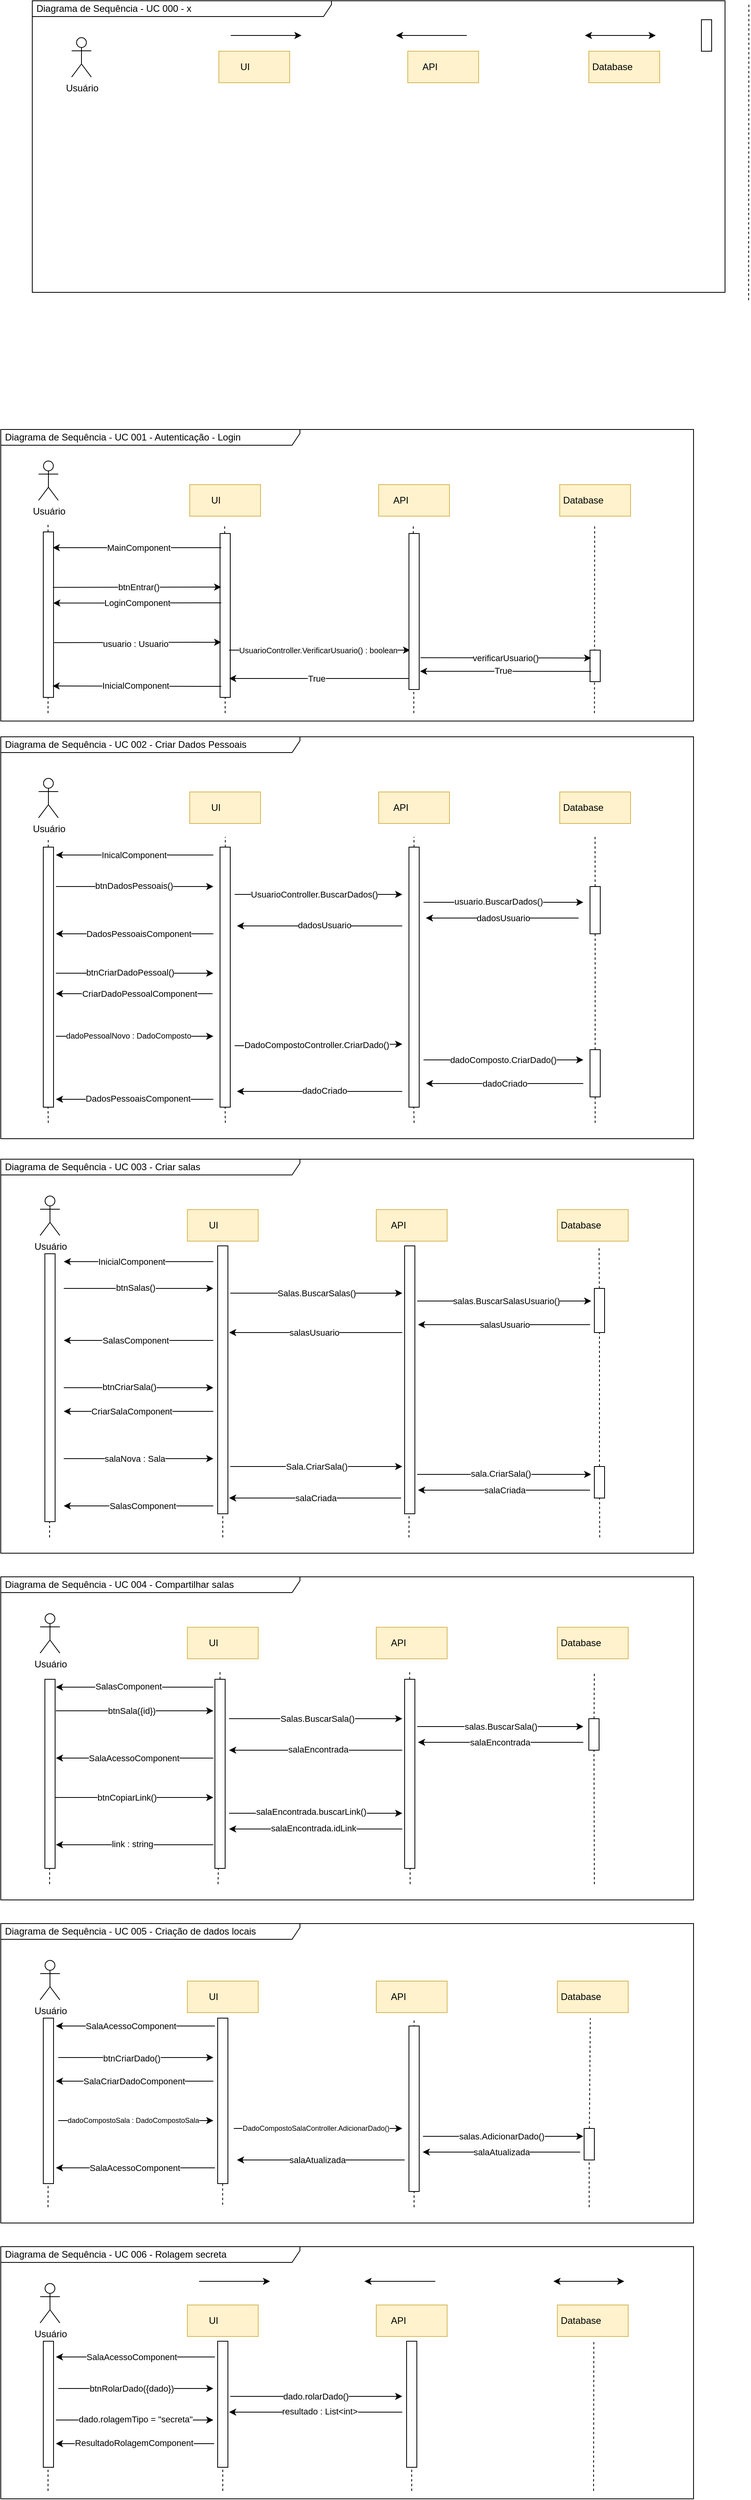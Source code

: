 <mxfile version="21.8.2" type="device">
  <diagram name="Página-1" id="hmyq0SNlBwSxyPervIQ8">
    <mxGraphModel dx="956" dy="578" grid="1" gridSize="10" guides="1" tooltips="1" connect="1" arrows="1" fold="1" page="1" pageScale="1" pageWidth="1169" pageHeight="1654" math="0" shadow="0">
      <root>
        <mxCell id="0" />
        <mxCell id="1" parent="0" />
        <mxCell id="0YcJ_6f-sRovpcKizymR-53" value="" style="endArrow=none;dashed=1;html=1;rounded=0;movable=0;resizable=0;rotatable=0;deletable=0;editable=0;locked=1;connectable=0;" parent="1" edge="1">
          <mxGeometry width="50" height="50" relative="1" as="geometry">
            <mxPoint x="100" y="924" as="sourcePoint" />
            <mxPoint x="100.111" y="894" as="targetPoint" />
          </mxGeometry>
        </mxCell>
        <mxCell id="0YcJ_6f-sRovpcKizymR-55" value="" style="endArrow=none;dashed=1;html=1;rounded=0;movable=0;resizable=0;rotatable=0;deletable=0;editable=0;locked=1;connectable=0;" parent="1" edge="1">
          <mxGeometry width="50" height="50" relative="1" as="geometry">
            <mxPoint x="325" y="924" as="sourcePoint" />
            <mxPoint x="325" y="894" as="targetPoint" />
          </mxGeometry>
        </mxCell>
        <mxCell id="0YcJ_6f-sRovpcKizymR-14" value="" style="endArrow=none;dashed=1;html=1;rounded=0;exitX=0.857;exitY=0.973;exitDx=0;exitDy=0;exitPerimeter=0;movable=0;resizable=0;rotatable=0;deletable=0;editable=0;locked=1;connectable=0;" parent="1" source="0YcJ_6f-sRovpcKizymR-1" edge="1">
          <mxGeometry width="50" height="50" relative="1" as="geometry">
            <mxPoint x="794.7" y="1534" as="sourcePoint" />
            <mxPoint x="794.38" y="684" as="targetPoint" />
          </mxGeometry>
        </mxCell>
        <mxCell id="0YcJ_6f-sRovpcKizymR-57" value="" style="rounded=0;whiteSpace=wrap;html=1;movable=0;resizable=0;rotatable=0;deletable=0;editable=0;locked=1;connectable=0;" parent="1" vertex="1">
          <mxGeometry x="788.5" y="844" width="13" height="40" as="geometry" />
        </mxCell>
        <mxCell id="0YcJ_6f-sRovpcKizymR-54" value="" style="rounded=0;whiteSpace=wrap;html=1;movable=0;resizable=0;rotatable=0;deletable=0;editable=0;locked=1;connectable=0;" parent="1" vertex="1">
          <mxGeometry x="318.5" y="696" width="13" height="208" as="geometry" />
        </mxCell>
        <mxCell id="0YcJ_6f-sRovpcKizymR-52" value="" style="rounded=0;whiteSpace=wrap;html=1;movable=0;resizable=0;rotatable=0;deletable=0;editable=0;locked=1;connectable=0;" parent="1" vertex="1">
          <mxGeometry x="94" y="694" width="13" height="210" as="geometry" />
        </mxCell>
        <mxCell id="0YcJ_6f-sRovpcKizymR-1" value="&amp;nbsp;Diagrama de Sequência - UC 001 - Autenticação - Login" style="shape=umlFrame;whiteSpace=wrap;html=1;pointerEvents=0;horizontal=1;width=380;height=20;movable=0;resizable=0;rotatable=0;deletable=0;editable=0;locked=1;connectable=0;align=left;" parent="1" vertex="1">
          <mxGeometry x="40" y="564" width="880" height="370" as="geometry" />
        </mxCell>
        <mxCell id="0YcJ_6f-sRovpcKizymR-2" value="Usuário" style="shape=umlActor;verticalLabelPosition=bottom;verticalAlign=top;html=1;outlineConnect=0;movable=0;resizable=0;rotatable=0;deletable=0;editable=0;locked=1;connectable=0;" parent="1" vertex="1">
          <mxGeometry x="88" y="604" width="25" height="50" as="geometry" />
        </mxCell>
        <mxCell id="0YcJ_6f-sRovpcKizymR-7" value="" style="endArrow=none;dashed=1;html=1;rounded=0;movable=0;resizable=0;rotatable=0;deletable=0;editable=0;locked=1;connectable=0;" parent="1" source="0YcJ_6f-sRovpcKizymR-52" edge="1">
          <mxGeometry width="50" height="50" relative="1" as="geometry">
            <mxPoint x="100.32" y="1534" as="sourcePoint" />
            <mxPoint x="100" y="684" as="targetPoint" />
          </mxGeometry>
        </mxCell>
        <mxCell id="0YcJ_6f-sRovpcKizymR-9" value="UI&amp;nbsp; &amp;nbsp; &amp;nbsp; &amp;nbsp;" style="rounded=0;whiteSpace=wrap;html=1;fillColor=#fff2cc;strokeColor=#d6b656;movable=0;resizable=0;rotatable=0;deletable=0;editable=0;locked=1;connectable=0;" parent="1" vertex="1">
          <mxGeometry x="280" y="634" width="90" height="40" as="geometry" />
        </mxCell>
        <mxCell id="0YcJ_6f-sRovpcKizymR-10" value="API&amp;nbsp; &amp;nbsp; &amp;nbsp; &amp;nbsp; &amp;nbsp;&amp;nbsp;" style="rounded=0;whiteSpace=wrap;html=1;fillColor=#fff2cc;strokeColor=#d6b656;movable=0;resizable=0;rotatable=0;deletable=0;editable=0;locked=1;connectable=0;" parent="1" vertex="1">
          <mxGeometry x="520" y="634" width="90" height="40" as="geometry" />
        </mxCell>
        <mxCell id="0YcJ_6f-sRovpcKizymR-11" value="Database&amp;nbsp; &amp;nbsp; &amp;nbsp; &amp;nbsp; &amp;nbsp;" style="rounded=0;whiteSpace=wrap;html=1;fillColor=#fff2cc;strokeColor=#d6b656;movable=0;resizable=0;rotatable=0;deletable=0;editable=0;locked=1;connectable=0;" parent="1" vertex="1">
          <mxGeometry x="750" y="634" width="90" height="40" as="geometry" />
        </mxCell>
        <mxCell id="0YcJ_6f-sRovpcKizymR-12" value="" style="endArrow=none;dashed=1;html=1;rounded=0;movable=0;resizable=0;rotatable=0;deletable=0;editable=0;locked=1;connectable=0;" parent="1" source="0YcJ_6f-sRovpcKizymR-54" edge="1">
          <mxGeometry width="50" height="50" relative="1" as="geometry">
            <mxPoint x="324.7" y="1534" as="sourcePoint" />
            <mxPoint x="324.38" y="684" as="targetPoint" />
          </mxGeometry>
        </mxCell>
        <mxCell id="0YcJ_6f-sRovpcKizymR-13" value="" style="endArrow=none;dashed=1;html=1;rounded=0;movable=0;resizable=0;rotatable=0;deletable=0;editable=0;locked=1;connectable=0;" parent="1" edge="1">
          <mxGeometry width="50" height="50" relative="1" as="geometry">
            <mxPoint x="564.69" y="924" as="sourcePoint" />
            <mxPoint x="564" y="684" as="targetPoint" />
          </mxGeometry>
        </mxCell>
        <mxCell id="0YcJ_6f-sRovpcKizymR-15" value="" style="endArrow=none;html=1;rounded=0;startArrow=classic;startFill=1;endFill=0;exitX=0.923;exitY=0.095;exitDx=0;exitDy=0;exitPerimeter=0;movable=0;resizable=0;rotatable=0;deletable=0;editable=0;locked=1;connectable=0;" parent="1" source="0YcJ_6f-sRovpcKizymR-52" edge="1">
          <mxGeometry width="50" height="50" relative="1" as="geometry">
            <mxPoint x="110" y="714" as="sourcePoint" />
            <mxPoint x="320" y="714" as="targetPoint" />
          </mxGeometry>
        </mxCell>
        <mxCell id="0YcJ_6f-sRovpcKizymR-16" value="MainComponent" style="edgeLabel;html=1;align=center;verticalAlign=middle;resizable=0;points=[];movable=0;rotatable=0;deletable=0;editable=0;locked=1;connectable=0;" parent="0YcJ_6f-sRovpcKizymR-15" vertex="1" connectable="0">
          <mxGeometry x="0.016" relative="1" as="geometry">
            <mxPoint as="offset" />
          </mxGeometry>
        </mxCell>
        <mxCell id="0YcJ_6f-sRovpcKizymR-17" value="" style="endArrow=classic;html=1;rounded=0;" parent="1" edge="1">
          <mxGeometry width="50" height="50" relative="1" as="geometry">
            <mxPoint x="332" y="64" as="sourcePoint" />
            <mxPoint x="422" y="64" as="targetPoint" />
          </mxGeometry>
        </mxCell>
        <mxCell id="0YcJ_6f-sRovpcKizymR-18" value="" style="endArrow=classic;html=1;rounded=0;exitX=0.945;exitY=0.335;exitDx=0;exitDy=0;exitPerimeter=0;movable=0;resizable=0;rotatable=0;deletable=0;editable=0;locked=1;connectable=0;" parent="1" source="0YcJ_6f-sRovpcKizymR-52" edge="1">
          <mxGeometry width="50" height="50" relative="1" as="geometry">
            <mxPoint x="110" y="764" as="sourcePoint" />
            <mxPoint x="320" y="764" as="targetPoint" />
          </mxGeometry>
        </mxCell>
        <mxCell id="0YcJ_6f-sRovpcKizymR-19" value="btnEntrar()" style="edgeLabel;html=1;align=center;verticalAlign=middle;resizable=0;points=[];movable=0;rotatable=0;deletable=0;editable=0;locked=1;connectable=0;" parent="0YcJ_6f-sRovpcKizymR-18" vertex="1" connectable="0">
          <mxGeometry x="-0.166" y="2" relative="1" as="geometry">
            <mxPoint x="19" y="2" as="offset" />
          </mxGeometry>
        </mxCell>
        <mxCell id="0YcJ_6f-sRovpcKizymR-20" value="" style="endArrow=none;html=1;rounded=0;startArrow=classic;startFill=1;endFill=0;" parent="1" edge="1">
          <mxGeometry width="50" height="50" relative="1" as="geometry">
            <mxPoint x="542" y="64" as="sourcePoint" />
            <mxPoint x="632" y="64" as="targetPoint" />
          </mxGeometry>
        </mxCell>
        <mxCell id="0YcJ_6f-sRovpcKizymR-21" value="" style="endArrow=classic;html=1;rounded=0;startArrow=classic;startFill=1;endFill=1;" parent="1" edge="1">
          <mxGeometry width="50" height="50" relative="1" as="geometry">
            <mxPoint x="782" y="64" as="sourcePoint" />
            <mxPoint x="872" y="64" as="targetPoint" />
          </mxGeometry>
        </mxCell>
        <mxCell id="0YcJ_6f-sRovpcKizymR-22" value="" style="endArrow=none;html=1;rounded=0;startArrow=classic;startFill=1;endFill=0;exitX=0.967;exitY=0.43;exitDx=0;exitDy=0;exitPerimeter=0;movable=0;resizable=0;rotatable=0;deletable=0;editable=0;locked=1;connectable=0;" parent="1" source="0YcJ_6f-sRovpcKizymR-52" edge="1">
          <mxGeometry width="50" height="50" relative="1" as="geometry">
            <mxPoint x="110" y="784" as="sourcePoint" />
            <mxPoint x="320" y="784" as="targetPoint" />
          </mxGeometry>
        </mxCell>
        <mxCell id="0YcJ_6f-sRovpcKizymR-23" value="&lt;font style=&quot;font-size: 11px;&quot;&gt;LoginComponent&lt;/font&gt;" style="edgeLabel;html=1;align=center;verticalAlign=middle;resizable=0;points=[];fontSize=11;movable=0;rotatable=0;deletable=0;editable=0;locked=1;connectable=0;" parent="0YcJ_6f-sRovpcKizymR-22" vertex="1" connectable="0">
          <mxGeometry x="-0.004" relative="1" as="geometry">
            <mxPoint as="offset" />
          </mxGeometry>
        </mxCell>
        <mxCell id="0YcJ_6f-sRovpcKizymR-24" value="" style="shape=image;verticalLabelPosition=bottom;labelBackgroundColor=default;verticalAlign=top;aspect=fixed;imageAspect=0;image=https://static-00.iconduck.com/assets.00/file-type-angular-icon-1907x2048-tobdkjt1.png;movable=0;resizable=0;rotatable=0;deletable=0;editable=0;locked=1;connectable=0;" parent="1" vertex="1">
          <mxGeometry x="330" y="639" width="27.93" height="30" as="geometry" />
        </mxCell>
        <mxCell id="0YcJ_6f-sRovpcKizymR-25" value="" style="shape=image;verticalLabelPosition=bottom;labelBackgroundColor=default;verticalAlign=top;aspect=fixed;imageAspect=0;image=https://static-00.iconduck.com/assets.00/c-sharp-c-icon-1822x2048-wuf3ijab.png;movable=0;resizable=0;rotatable=0;deletable=0;editable=0;locked=1;connectable=0;" parent="1" vertex="1">
          <mxGeometry x="569" y="636.78" width="30.65" height="34.44" as="geometry" />
        </mxCell>
        <mxCell id="0YcJ_6f-sRovpcKizymR-26" value="" style="shape=image;verticalLabelPosition=bottom;labelBackgroundColor=default;verticalAlign=top;aspect=fixed;imageAspect=0;image=https://upload.wikimedia.org/wikipedia/commons/thumb/9/97/Sqlite-square-icon.svg/1200px-Sqlite-square-icon.svg.png;movable=0;resizable=0;rotatable=0;deletable=0;editable=0;locked=1;connectable=0;" parent="1" vertex="1">
          <mxGeometry x="807" y="639" width="30" height="30" as="geometry" />
        </mxCell>
        <mxCell id="0YcJ_6f-sRovpcKizymR-27" value="UI&amp;nbsp; &amp;nbsp; &amp;nbsp; &amp;nbsp;" style="rounded=0;whiteSpace=wrap;html=1;fillColor=#fff2cc;strokeColor=#d6b656;" parent="1" vertex="1">
          <mxGeometry x="317" y="84" width="90" height="40" as="geometry" />
        </mxCell>
        <mxCell id="0YcJ_6f-sRovpcKizymR-28" value="API&amp;nbsp; &amp;nbsp; &amp;nbsp; &amp;nbsp; &amp;nbsp;&amp;nbsp;" style="rounded=0;whiteSpace=wrap;html=1;fillColor=#fff2cc;strokeColor=#d6b656;" parent="1" vertex="1">
          <mxGeometry x="557" y="84" width="90" height="40" as="geometry" />
        </mxCell>
        <mxCell id="0YcJ_6f-sRovpcKizymR-29" value="Database&amp;nbsp; &amp;nbsp; &amp;nbsp; &amp;nbsp; &amp;nbsp;" style="rounded=0;whiteSpace=wrap;html=1;fillColor=#fff2cc;strokeColor=#d6b656;" parent="1" vertex="1">
          <mxGeometry x="787" y="84" width="90" height="40" as="geometry" />
        </mxCell>
        <mxCell id="0YcJ_6f-sRovpcKizymR-30" value="" style="shape=image;verticalLabelPosition=bottom;labelBackgroundColor=default;verticalAlign=top;aspect=fixed;imageAspect=0;image=https://static-00.iconduck.com/assets.00/file-type-angular-icon-1907x2048-tobdkjt1.png;" parent="1" vertex="1">
          <mxGeometry x="367" y="89" width="27.93" height="30" as="geometry" />
        </mxCell>
        <mxCell id="0YcJ_6f-sRovpcKizymR-31" value="" style="shape=image;verticalLabelPosition=bottom;labelBackgroundColor=default;verticalAlign=top;aspect=fixed;imageAspect=0;image=https://static-00.iconduck.com/assets.00/c-sharp-c-icon-1822x2048-wuf3ijab.png;" parent="1" vertex="1">
          <mxGeometry x="606" y="86.78" width="30.65" height="34.44" as="geometry" />
        </mxCell>
        <mxCell id="0YcJ_6f-sRovpcKizymR-32" value="" style="shape=image;verticalLabelPosition=bottom;labelBackgroundColor=default;verticalAlign=top;aspect=fixed;imageAspect=0;image=https://upload.wikimedia.org/wikipedia/commons/thumb/9/97/Sqlite-square-icon.svg/1200px-Sqlite-square-icon.svg.png;" parent="1" vertex="1">
          <mxGeometry x="844" y="89" width="30" height="30" as="geometry" />
        </mxCell>
        <mxCell id="0YcJ_6f-sRovpcKizymR-36" value="" style="endArrow=classic;html=1;rounded=0;exitX=1.055;exitY=0.669;exitDx=0;exitDy=0;exitPerimeter=0;movable=0;resizable=0;rotatable=0;deletable=0;editable=0;locked=1;connectable=0;" parent="1" source="0YcJ_6f-sRovpcKizymR-52" edge="1">
          <mxGeometry width="50" height="50" relative="1" as="geometry">
            <mxPoint x="110" y="834" as="sourcePoint" />
            <mxPoint x="320" y="834" as="targetPoint" />
          </mxGeometry>
        </mxCell>
        <mxCell id="0YcJ_6f-sRovpcKizymR-38" value="usuario : Usuario" style="edgeLabel;html=1;align=center;verticalAlign=middle;resizable=0;points=[];movable=0;rotatable=0;deletable=0;editable=0;locked=1;connectable=0;" parent="0YcJ_6f-sRovpcKizymR-36" vertex="1" connectable="0">
          <mxGeometry x="-0.023" y="-1" relative="1" as="geometry">
            <mxPoint as="offset" />
          </mxGeometry>
        </mxCell>
        <mxCell id="0YcJ_6f-sRovpcKizymR-41" value="" style="endArrow=none;html=1;rounded=0;startArrow=classic;startFill=1;endFill=0;movable=0;resizable=0;rotatable=0;deletable=0;editable=0;locked=1;connectable=0;" parent="1" edge="1">
          <mxGeometry width="50" height="50" relative="1" as="geometry">
            <mxPoint x="330" y="880" as="sourcePoint" />
            <mxPoint x="560" y="880" as="targetPoint" />
          </mxGeometry>
        </mxCell>
        <mxCell id="0YcJ_6f-sRovpcKizymR-42" value="True" style="edgeLabel;html=1;align=center;verticalAlign=middle;resizable=0;points=[];movable=0;rotatable=0;deletable=0;editable=0;locked=1;connectable=0;" parent="0YcJ_6f-sRovpcKizymR-41" vertex="1" connectable="0">
          <mxGeometry x="-0.091" y="-2" relative="1" as="geometry">
            <mxPoint x="6" y="-2" as="offset" />
          </mxGeometry>
        </mxCell>
        <mxCell id="0YcJ_6f-sRovpcKizymR-43" value="" style="endArrow=none;html=1;rounded=0;startArrow=classic;startFill=1;endFill=0;exitX=0.901;exitY=0.931;exitDx=0;exitDy=0;exitPerimeter=0;movable=0;resizable=0;rotatable=0;deletable=0;editable=0;locked=1;connectable=0;" parent="1" source="0YcJ_6f-sRovpcKizymR-52" edge="1">
          <mxGeometry width="50" height="50" relative="1" as="geometry">
            <mxPoint x="99" y="890" as="sourcePoint" />
            <mxPoint x="320" y="890" as="targetPoint" />
          </mxGeometry>
        </mxCell>
        <mxCell id="0YcJ_6f-sRovpcKizymR-44" value="InicialComponent" style="edgeLabel;html=1;align=center;verticalAlign=middle;resizable=0;points=[];movable=0;rotatable=0;deletable=0;editable=0;locked=1;connectable=0;" parent="0YcJ_6f-sRovpcKizymR-43" vertex="1" connectable="0">
          <mxGeometry x="-0.127" y="-1" relative="1" as="geometry">
            <mxPoint x="12" y="-2" as="offset" />
          </mxGeometry>
        </mxCell>
        <mxCell id="0YcJ_6f-sRovpcKizymR-45" value="" style="endArrow=classic;html=1;rounded=0;exitX=1.118;exitY=0.327;exitDx=0;exitDy=0;exitPerimeter=0;movable=0;resizable=0;rotatable=0;deletable=0;editable=0;locked=1;connectable=0;" parent="1" edge="1">
          <mxGeometry width="50" height="50" relative="1" as="geometry">
            <mxPoint x="573.034" y="853.62" as="sourcePoint" />
            <mxPoint x="790" y="854" as="targetPoint" />
          </mxGeometry>
        </mxCell>
        <mxCell id="0YcJ_6f-sRovpcKizymR-46" value="&lt;font style=&quot;font-size: 11px;&quot;&gt;verificarUsuario()&lt;/font&gt;" style="edgeLabel;html=1;align=center;verticalAlign=middle;resizable=0;points=[];fontSize=11;movable=0;rotatable=0;deletable=0;editable=0;locked=1;connectable=0;" parent="0YcJ_6f-sRovpcKizymR-45" vertex="1" connectable="0">
          <mxGeometry x="-0.158" y="-1" relative="1" as="geometry">
            <mxPoint x="16" y="-1" as="offset" />
          </mxGeometry>
        </mxCell>
        <mxCell id="0YcJ_6f-sRovpcKizymR-47" value="" style="endArrow=none;html=1;rounded=0;startArrow=classic;startFill=1;endFill=0;exitX=1.08;exitY=0.614;exitDx=0;exitDy=0;exitPerimeter=0;movable=0;resizable=0;rotatable=0;deletable=0;editable=0;locked=1;connectable=0;" parent="1" edge="1">
          <mxGeometry width="50" height="50" relative="1" as="geometry">
            <mxPoint x="572.54" y="870.84" as="sourcePoint" />
            <mxPoint x="790" y="871" as="targetPoint" />
          </mxGeometry>
        </mxCell>
        <mxCell id="0YcJ_6f-sRovpcKizymR-48" value="True" style="edgeLabel;html=1;align=center;verticalAlign=middle;resizable=0;points=[];movable=0;rotatable=0;deletable=0;editable=0;locked=1;connectable=0;" parent="0YcJ_6f-sRovpcKizymR-47" vertex="1" connectable="0">
          <mxGeometry x="-0.091" y="-2" relative="1" as="geometry">
            <mxPoint x="6" y="-3" as="offset" />
          </mxGeometry>
        </mxCell>
        <mxCell id="0YcJ_6f-sRovpcKizymR-39" value="" style="endArrow=classic;html=1;rounded=0;movable=0;resizable=0;rotatable=0;deletable=0;editable=0;locked=1;connectable=0;" parent="1" edge="1">
          <mxGeometry width="50" height="50" relative="1" as="geometry">
            <mxPoint x="330" y="844" as="sourcePoint" />
            <mxPoint x="560" y="844" as="targetPoint" />
          </mxGeometry>
        </mxCell>
        <mxCell id="0YcJ_6f-sRovpcKizymR-40" value="&lt;font style=&quot;font-size: 10px;&quot;&gt;UsuarioController.VerificarUsuario() : boolean&lt;/font&gt;" style="edgeLabel;html=1;align=center;verticalAlign=middle;resizable=0;points=[];movable=0;rotatable=0;deletable=0;editable=0;locked=1;connectable=0;" parent="0YcJ_6f-sRovpcKizymR-39" vertex="1" connectable="0">
          <mxGeometry x="-0.158" y="-1" relative="1" as="geometry">
            <mxPoint x="16" y="-1" as="offset" />
          </mxGeometry>
        </mxCell>
        <mxCell id="0YcJ_6f-sRovpcKizymR-58" value="" style="endArrow=none;dashed=1;html=1;rounded=0;" parent="1" edge="1">
          <mxGeometry width="50" height="50" relative="1" as="geometry">
            <mxPoint x="990" y="400" as="sourcePoint" />
            <mxPoint x="990.291" y="24" as="targetPoint" />
          </mxGeometry>
        </mxCell>
        <mxCell id="0YcJ_6f-sRovpcKizymR-59" value="&amp;nbsp;Diagrama de Sequência - UC 002 - Criar Dados Pessoais" style="shape=umlFrame;whiteSpace=wrap;html=1;pointerEvents=0;horizontal=1;width=380;height=20;movable=0;resizable=0;rotatable=0;deletable=0;editable=0;locked=1;connectable=0;align=left;" parent="1" vertex="1">
          <mxGeometry x="40" y="954" width="880" height="510" as="geometry" />
        </mxCell>
        <mxCell id="0YcJ_6f-sRovpcKizymR-97" value="Usuário" style="shape=umlActor;verticalLabelPosition=bottom;verticalAlign=top;html=1;outlineConnect=0;movable=1;resizable=1;rotatable=1;deletable=1;editable=1;locked=0;connectable=1;" parent="1" vertex="1">
          <mxGeometry x="130" y="66.78" width="25" height="50" as="geometry" />
        </mxCell>
        <mxCell id="0YcJ_6f-sRovpcKizymR-101" value="UI&amp;nbsp; &amp;nbsp; &amp;nbsp; &amp;nbsp;" style="rounded=0;whiteSpace=wrap;html=1;fillColor=#fff2cc;strokeColor=#d6b656;movable=0;resizable=0;rotatable=0;deletable=0;editable=0;locked=1;connectable=0;" parent="1" vertex="1">
          <mxGeometry x="280" y="1024" width="90" height="40" as="geometry" />
        </mxCell>
        <mxCell id="0YcJ_6f-sRovpcKizymR-102" value="API&amp;nbsp; &amp;nbsp; &amp;nbsp; &amp;nbsp; &amp;nbsp;&amp;nbsp;" style="rounded=0;whiteSpace=wrap;html=1;fillColor=#fff2cc;strokeColor=#d6b656;movable=0;resizable=0;rotatable=0;deletable=0;editable=0;locked=1;connectable=0;" parent="1" vertex="1">
          <mxGeometry x="520" y="1024" width="90" height="40" as="geometry" />
        </mxCell>
        <mxCell id="0YcJ_6f-sRovpcKizymR-103" value="Database&amp;nbsp; &amp;nbsp; &amp;nbsp; &amp;nbsp; &amp;nbsp;" style="rounded=0;whiteSpace=wrap;html=1;fillColor=#fff2cc;strokeColor=#d6b656;movable=0;resizable=0;rotatable=0;deletable=0;editable=0;locked=1;connectable=0;" parent="1" vertex="1">
          <mxGeometry x="750" y="1024" width="90" height="40" as="geometry" />
        </mxCell>
        <mxCell id="0YcJ_6f-sRovpcKizymR-104" value="" style="shape=image;verticalLabelPosition=bottom;labelBackgroundColor=default;verticalAlign=top;aspect=fixed;imageAspect=0;image=https://static-00.iconduck.com/assets.00/file-type-angular-icon-1907x2048-tobdkjt1.png;movable=0;resizable=0;rotatable=0;deletable=0;editable=0;locked=1;connectable=0;" parent="1" vertex="1">
          <mxGeometry x="330" y="1029" width="27.93" height="30" as="geometry" />
        </mxCell>
        <mxCell id="0YcJ_6f-sRovpcKizymR-105" value="" style="shape=image;verticalLabelPosition=bottom;labelBackgroundColor=default;verticalAlign=top;aspect=fixed;imageAspect=0;image=https://static-00.iconduck.com/assets.00/c-sharp-c-icon-1822x2048-wuf3ijab.png;movable=0;resizable=0;rotatable=0;deletable=0;editable=0;locked=1;connectable=0;" parent="1" vertex="1">
          <mxGeometry x="569" y="1026.78" width="30.65" height="34.44" as="geometry" />
        </mxCell>
        <mxCell id="0YcJ_6f-sRovpcKizymR-106" value="" style="shape=image;verticalLabelPosition=bottom;labelBackgroundColor=default;verticalAlign=top;aspect=fixed;imageAspect=0;image=https://upload.wikimedia.org/wikipedia/commons/thumb/9/97/Sqlite-square-icon.svg/1200px-Sqlite-square-icon.svg.png;movable=0;resizable=0;rotatable=0;deletable=0;editable=0;locked=1;connectable=0;" parent="1" vertex="1">
          <mxGeometry x="807" y="1029" width="30" height="30" as="geometry" />
        </mxCell>
        <mxCell id="0YcJ_6f-sRovpcKizymR-107" value="Usuário" style="shape=umlActor;verticalLabelPosition=bottom;verticalAlign=top;html=1;outlineConnect=0;movable=0;resizable=0;rotatable=0;deletable=0;editable=0;locked=1;connectable=0;" parent="1" vertex="1">
          <mxGeometry x="88" y="1006.78" width="25" height="50" as="geometry" />
        </mxCell>
        <mxCell id="0YcJ_6f-sRovpcKizymR-108" value="" style="endArrow=none;dashed=1;html=1;rounded=0;movable=0;resizable=0;rotatable=0;deletable=0;editable=0;locked=1;connectable=0;" parent="1" source="0YcJ_6f-sRovpcKizymR-146" edge="1">
          <mxGeometry width="50" height="50" relative="1" as="geometry">
            <mxPoint x="100" y="1624" as="sourcePoint" />
            <mxPoint x="100.291" y="1084" as="targetPoint" />
          </mxGeometry>
        </mxCell>
        <mxCell id="0YcJ_6f-sRovpcKizymR-109" value="" style="endArrow=none;dashed=1;html=1;rounded=0;fontStyle=1;movable=0;resizable=0;rotatable=0;deletable=0;editable=0;locked=1;connectable=0;" parent="1" source="0YcJ_6f-sRovpcKizymR-148" edge="1">
          <mxGeometry width="50" height="50" relative="1" as="geometry">
            <mxPoint x="324.93" y="1621" as="sourcePoint" />
            <mxPoint x="325.221" y="1081" as="targetPoint" />
          </mxGeometry>
        </mxCell>
        <mxCell id="0YcJ_6f-sRovpcKizymR-110" value="" style="endArrow=none;dashed=1;html=1;rounded=0;movable=0;resizable=0;rotatable=0;deletable=0;editable=0;locked=1;connectable=0;" parent="1" source="0YcJ_6f-sRovpcKizymR-150" edge="1">
          <mxGeometry width="50" height="50" relative="1" as="geometry">
            <mxPoint x="564.6" y="1621" as="sourcePoint" />
            <mxPoint x="564.891" y="1081" as="targetPoint" />
          </mxGeometry>
        </mxCell>
        <mxCell id="0YcJ_6f-sRovpcKizymR-111" value="" style="endArrow=none;dashed=1;html=1;rounded=0;movable=0;resizable=0;rotatable=0;deletable=0;editable=0;locked=1;connectable=0;" parent="1" source="0YcJ_6f-sRovpcKizymR-152" edge="1">
          <mxGeometry width="50" height="50" relative="1" as="geometry">
            <mxPoint x="794.6" y="1621" as="sourcePoint" />
            <mxPoint x="794.891" y="1081" as="targetPoint" />
          </mxGeometry>
        </mxCell>
        <mxCell id="0YcJ_6f-sRovpcKizymR-113" value="" style="endArrow=none;html=1;rounded=0;startArrow=classic;startFill=1;endFill=0;movable=0;resizable=0;rotatable=0;deletable=0;editable=0;locked=1;connectable=0;" parent="1" edge="1">
          <mxGeometry width="50" height="50" relative="1" as="geometry">
            <mxPoint x="110" y="1104" as="sourcePoint" />
            <mxPoint x="310" y="1104" as="targetPoint" />
          </mxGeometry>
        </mxCell>
        <mxCell id="0YcJ_6f-sRovpcKizymR-114" value="InicalComponent" style="edgeLabel;html=1;align=center;verticalAlign=middle;resizable=0;points=[];movable=0;rotatable=0;deletable=0;editable=0;locked=1;connectable=0;" parent="0YcJ_6f-sRovpcKizymR-113" vertex="1" connectable="0">
          <mxGeometry x="-0.011" relative="1" as="geometry">
            <mxPoint as="offset" />
          </mxGeometry>
        </mxCell>
        <mxCell id="0YcJ_6f-sRovpcKizymR-115" value="" style="endArrow=classic;html=1;rounded=0;movable=0;resizable=0;rotatable=0;deletable=0;editable=0;locked=1;connectable=0;" parent="1" edge="1">
          <mxGeometry width="50" height="50" relative="1" as="geometry">
            <mxPoint x="110" y="1144" as="sourcePoint" />
            <mxPoint x="310" y="1144" as="targetPoint" />
            <Array as="points">
              <mxPoint x="160" y="1144" />
            </Array>
          </mxGeometry>
        </mxCell>
        <mxCell id="0YcJ_6f-sRovpcKizymR-116" value="btnDadosPessoais()" style="edgeLabel;html=1;align=center;verticalAlign=middle;resizable=0;points=[];movable=0;rotatable=0;deletable=0;editable=0;locked=1;connectable=0;" parent="0YcJ_6f-sRovpcKizymR-115" vertex="1" connectable="0">
          <mxGeometry x="-0.018" y="-1" relative="1" as="geometry">
            <mxPoint x="1" y="-2" as="offset" />
          </mxGeometry>
        </mxCell>
        <mxCell id="0YcJ_6f-sRovpcKizymR-117" value="" style="endArrow=classic;html=1;rounded=0;movable=0;resizable=0;rotatable=0;deletable=0;editable=0;locked=1;connectable=0;" parent="1" edge="1">
          <mxGeometry width="50" height="50" relative="1" as="geometry">
            <mxPoint x="337" y="1154" as="sourcePoint" />
            <mxPoint x="550" y="1154" as="targetPoint" />
            <Array as="points">
              <mxPoint x="377" y="1154" />
            </Array>
          </mxGeometry>
        </mxCell>
        <mxCell id="0YcJ_6f-sRovpcKizymR-118" value="UsuarioController.BuscarDados()" style="edgeLabel;html=1;align=center;verticalAlign=middle;resizable=0;points=[];movable=0;rotatable=0;deletable=0;editable=0;locked=1;connectable=0;" parent="0YcJ_6f-sRovpcKizymR-117" vertex="1" connectable="0">
          <mxGeometry x="-0.052" y="-1" relative="1" as="geometry">
            <mxPoint y="-1" as="offset" />
          </mxGeometry>
        </mxCell>
        <mxCell id="0YcJ_6f-sRovpcKizymR-119" value="" style="endArrow=classic;html=1;rounded=0;movable=0;resizable=0;rotatable=0;deletable=0;editable=0;locked=1;connectable=0;" parent="1" edge="1">
          <mxGeometry width="50" height="50" relative="1" as="geometry">
            <mxPoint x="577" y="1164" as="sourcePoint" />
            <mxPoint x="780" y="1164" as="targetPoint" />
            <Array as="points">
              <mxPoint x="617" y="1164" />
            </Array>
          </mxGeometry>
        </mxCell>
        <mxCell id="0YcJ_6f-sRovpcKizymR-120" value="usuario.BuscarDados()" style="edgeLabel;html=1;align=center;verticalAlign=middle;resizable=0;points=[];movable=0;rotatable=0;deletable=0;editable=0;locked=1;connectable=0;" parent="0YcJ_6f-sRovpcKizymR-119" vertex="1" connectable="0">
          <mxGeometry x="-0.071" y="1" relative="1" as="geometry">
            <mxPoint as="offset" />
          </mxGeometry>
        </mxCell>
        <mxCell id="0YcJ_6f-sRovpcKizymR-121" value="" style="endArrow=none;html=1;rounded=0;startArrow=classic;startFill=1;endFill=0;movable=0;resizable=0;rotatable=0;deletable=0;editable=0;locked=1;connectable=0;" parent="1" edge="1">
          <mxGeometry width="50" height="50" relative="1" as="geometry">
            <mxPoint x="580" y="1184" as="sourcePoint" />
            <mxPoint x="774" y="1184" as="targetPoint" />
          </mxGeometry>
        </mxCell>
        <mxCell id="0YcJ_6f-sRovpcKizymR-122" value="dadosUsuario" style="edgeLabel;html=1;align=center;verticalAlign=middle;resizable=0;points=[];movable=0;rotatable=0;deletable=0;editable=0;locked=1;connectable=0;" parent="0YcJ_6f-sRovpcKizymR-121" vertex="1" connectable="0">
          <mxGeometry x="0.003" relative="1" as="geometry">
            <mxPoint as="offset" />
          </mxGeometry>
        </mxCell>
        <mxCell id="0YcJ_6f-sRovpcKizymR-123" value="" style="endArrow=none;html=1;rounded=0;startArrow=classic;startFill=1;endFill=0;movable=0;resizable=0;rotatable=0;deletable=0;editable=0;locked=1;connectable=0;" parent="1" edge="1">
          <mxGeometry width="50" height="50" relative="1" as="geometry">
            <mxPoint x="340" y="1194" as="sourcePoint" />
            <mxPoint x="550" y="1194" as="targetPoint" />
          </mxGeometry>
        </mxCell>
        <mxCell id="0YcJ_6f-sRovpcKizymR-124" value="dadosUsuario" style="edgeLabel;html=1;align=center;verticalAlign=middle;resizable=0;points=[];movable=0;rotatable=0;deletable=0;editable=0;locked=1;connectable=0;" parent="0YcJ_6f-sRovpcKizymR-123" vertex="1" connectable="0">
          <mxGeometry x="-0.092" y="1" relative="1" as="geometry">
            <mxPoint x="15" as="offset" />
          </mxGeometry>
        </mxCell>
        <mxCell id="0YcJ_6f-sRovpcKizymR-126" value="" style="endArrow=none;html=1;rounded=0;startArrow=classic;startFill=1;endFill=0;movable=0;resizable=0;rotatable=0;deletable=0;editable=0;locked=1;connectable=0;" parent="1" edge="1">
          <mxGeometry width="50" height="50" relative="1" as="geometry">
            <mxPoint x="110" y="1204" as="sourcePoint" />
            <mxPoint x="310" y="1204" as="targetPoint" />
          </mxGeometry>
        </mxCell>
        <mxCell id="0YcJ_6f-sRovpcKizymR-127" value="DadosPessoaisComponent" style="edgeLabel;html=1;align=center;verticalAlign=middle;resizable=0;points=[];movable=0;rotatable=0;deletable=0;editable=0;locked=1;connectable=0;" parent="0YcJ_6f-sRovpcKizymR-126" vertex="1" connectable="0">
          <mxGeometry x="-0.137" relative="1" as="geometry">
            <mxPoint x="18" as="offset" />
          </mxGeometry>
        </mxCell>
        <mxCell id="0YcJ_6f-sRovpcKizymR-128" value="" style="endArrow=classic;html=1;rounded=0;movable=0;resizable=0;rotatable=0;deletable=0;editable=0;locked=1;connectable=0;" parent="1" edge="1">
          <mxGeometry width="50" height="50" relative="1" as="geometry">
            <mxPoint x="110" y="1254" as="sourcePoint" />
            <mxPoint x="310" y="1254" as="targetPoint" />
            <Array as="points">
              <mxPoint x="160" y="1254" />
            </Array>
          </mxGeometry>
        </mxCell>
        <mxCell id="0YcJ_6f-sRovpcKizymR-129" value="btnCriarDadoPessoal()" style="edgeLabel;html=1;align=center;verticalAlign=middle;resizable=0;points=[];movable=0;rotatable=0;deletable=0;editable=0;locked=1;connectable=0;" parent="0YcJ_6f-sRovpcKizymR-128" vertex="1" connectable="0">
          <mxGeometry x="-0.151" y="1" relative="1" as="geometry">
            <mxPoint x="9" as="offset" />
          </mxGeometry>
        </mxCell>
        <mxCell id="0YcJ_6f-sRovpcKizymR-131" value="" style="endArrow=none;html=1;rounded=0;startArrow=classic;startFill=1;endFill=0;movable=0;resizable=0;rotatable=0;deletable=0;editable=0;locked=1;connectable=0;" parent="1" edge="1">
          <mxGeometry width="50" height="50" relative="1" as="geometry">
            <mxPoint x="110" y="1280" as="sourcePoint" />
            <mxPoint x="309" y="1280" as="targetPoint" />
          </mxGeometry>
        </mxCell>
        <mxCell id="0YcJ_6f-sRovpcKizymR-132" value="CriarDadoPessoalComponent" style="edgeLabel;html=1;align=center;verticalAlign=middle;resizable=0;points=[];movable=0;rotatable=0;deletable=0;editable=0;locked=1;connectable=0;" parent="0YcJ_6f-sRovpcKizymR-131" vertex="1" connectable="0">
          <mxGeometry x="-0.042" relative="1" as="geometry">
            <mxPoint x="10" as="offset" />
          </mxGeometry>
        </mxCell>
        <mxCell id="0YcJ_6f-sRovpcKizymR-133" value="" style="endArrow=classic;html=1;rounded=0;movable=0;resizable=0;rotatable=0;deletable=0;editable=0;locked=1;connectable=0;" parent="1" edge="1">
          <mxGeometry width="50" height="50" relative="1" as="geometry">
            <mxPoint x="110" y="1334" as="sourcePoint" />
            <mxPoint x="310" y="1334" as="targetPoint" />
            <Array as="points">
              <mxPoint x="160" y="1334" />
            </Array>
          </mxGeometry>
        </mxCell>
        <mxCell id="0YcJ_6f-sRovpcKizymR-134" value="dadoPessoalNovo : DadoComposto" style="edgeLabel;html=1;align=center;verticalAlign=middle;resizable=0;points=[];movable=0;rotatable=0;deletable=0;editable=0;locked=1;connectable=0;fontSize=10;" parent="0YcJ_6f-sRovpcKizymR-133" vertex="1" connectable="0">
          <mxGeometry x="-0.109" y="3" relative="1" as="geometry">
            <mxPoint x="3" y="2" as="offset" />
          </mxGeometry>
        </mxCell>
        <mxCell id="0YcJ_6f-sRovpcKizymR-135" value="" style="endArrow=classic;html=1;rounded=0;movable=0;resizable=0;rotatable=0;deletable=0;editable=0;locked=1;connectable=0;" parent="1" edge="1">
          <mxGeometry width="50" height="50" relative="1" as="geometry">
            <mxPoint x="337" y="1346" as="sourcePoint" />
            <mxPoint x="550" y="1344" as="targetPoint" />
            <Array as="points">
              <mxPoint x="377" y="1346" />
            </Array>
          </mxGeometry>
        </mxCell>
        <mxCell id="0YcJ_6f-sRovpcKizymR-136" value="DadoCompostoController.CriarDado()" style="edgeLabel;html=1;align=center;verticalAlign=middle;resizable=0;points=[];movable=0;rotatable=0;deletable=0;editable=0;locked=1;connectable=0;" parent="0YcJ_6f-sRovpcKizymR-135" vertex="1" connectable="0">
          <mxGeometry x="-0.158" y="-1" relative="1" as="geometry">
            <mxPoint x="14" y="-2" as="offset" />
          </mxGeometry>
        </mxCell>
        <mxCell id="0YcJ_6f-sRovpcKizymR-137" value="" style="endArrow=classic;html=1;rounded=0;movable=0;resizable=0;rotatable=0;deletable=0;editable=0;locked=1;connectable=0;" parent="1" edge="1">
          <mxGeometry width="50" height="50" relative="1" as="geometry">
            <mxPoint x="577" y="1364" as="sourcePoint" />
            <mxPoint x="780" y="1364" as="targetPoint" />
            <Array as="points">
              <mxPoint x="617" y="1364" />
            </Array>
          </mxGeometry>
        </mxCell>
        <mxCell id="0YcJ_6f-sRovpcKizymR-138" value="dadoComposto.CriarDado()" style="edgeLabel;html=1;align=center;verticalAlign=middle;resizable=0;points=[];movable=0;rotatable=0;deletable=0;editable=0;locked=1;connectable=0;" parent="0YcJ_6f-sRovpcKizymR-137" vertex="1" connectable="0">
          <mxGeometry x="-0.011" y="2" relative="1" as="geometry">
            <mxPoint y="2" as="offset" />
          </mxGeometry>
        </mxCell>
        <mxCell id="0YcJ_6f-sRovpcKizymR-139" value="" style="endArrow=none;html=1;rounded=0;startArrow=classic;startFill=1;endFill=0;movable=0;resizable=0;rotatable=0;deletable=0;editable=0;locked=1;connectable=0;" parent="1" edge="1">
          <mxGeometry width="50" height="50" relative="1" as="geometry">
            <mxPoint x="580" y="1394" as="sourcePoint" />
            <mxPoint x="780" y="1394" as="targetPoint" />
          </mxGeometry>
        </mxCell>
        <mxCell id="0YcJ_6f-sRovpcKizymR-140" value="dadoCriado" style="edgeLabel;html=1;align=center;verticalAlign=middle;resizable=0;points=[];movable=0;rotatable=0;deletable=0;editable=0;locked=1;connectable=0;" parent="0YcJ_6f-sRovpcKizymR-139" vertex="1" connectable="0">
          <mxGeometry x="-0.12" relative="1" as="geometry">
            <mxPoint x="12" as="offset" />
          </mxGeometry>
        </mxCell>
        <mxCell id="0YcJ_6f-sRovpcKizymR-141" value="" style="endArrow=none;html=1;rounded=0;startArrow=classic;startFill=1;endFill=0;movable=0;resizable=0;rotatable=0;deletable=0;editable=0;locked=1;connectable=0;" parent="1" edge="1">
          <mxGeometry width="50" height="50" relative="1" as="geometry">
            <mxPoint x="340" y="1404" as="sourcePoint" />
            <mxPoint x="550" y="1404" as="targetPoint" />
          </mxGeometry>
        </mxCell>
        <mxCell id="0YcJ_6f-sRovpcKizymR-142" value="dadoCriado" style="edgeLabel;html=1;align=center;verticalAlign=middle;resizable=0;points=[];movable=0;rotatable=0;deletable=0;editable=0;locked=1;connectable=0;" parent="0YcJ_6f-sRovpcKizymR-141" vertex="1" connectable="0">
          <mxGeometry x="-0.105" y="-1" relative="1" as="geometry">
            <mxPoint x="17" y="-2" as="offset" />
          </mxGeometry>
        </mxCell>
        <mxCell id="0YcJ_6f-sRovpcKizymR-143" value="" style="endArrow=none;html=1;rounded=0;startArrow=classic;startFill=1;endFill=0;movable=0;resizable=0;rotatable=0;deletable=0;editable=0;locked=1;connectable=0;" parent="1" edge="1">
          <mxGeometry width="50" height="50" relative="1" as="geometry">
            <mxPoint x="110" y="1414" as="sourcePoint" />
            <mxPoint x="310" y="1414" as="targetPoint" />
          </mxGeometry>
        </mxCell>
        <mxCell id="0YcJ_6f-sRovpcKizymR-145" value="DadosPessoaisComponent" style="edgeLabel;html=1;align=center;verticalAlign=middle;resizable=0;points=[];movable=0;rotatable=0;deletable=0;editable=0;locked=1;connectable=0;" parent="0YcJ_6f-sRovpcKizymR-143" vertex="1" connectable="0">
          <mxGeometry x="-0.06" relative="1" as="geometry">
            <mxPoint x="10" y="-1" as="offset" />
          </mxGeometry>
        </mxCell>
        <mxCell id="0YcJ_6f-sRovpcKizymR-146" value="" style="rounded=0;whiteSpace=wrap;html=1;movable=0;resizable=0;rotatable=0;deletable=0;editable=0;locked=1;connectable=0;" parent="1" vertex="1">
          <mxGeometry x="94" y="1094" width="13" height="330" as="geometry" />
        </mxCell>
        <mxCell id="0YcJ_6f-sRovpcKizymR-148" value="" style="rounded=0;whiteSpace=wrap;html=1;movable=0;resizable=0;rotatable=0;deletable=0;editable=0;locked=1;connectable=0;" parent="1" vertex="1">
          <mxGeometry x="318.5" y="1094" width="13" height="330" as="geometry" />
        </mxCell>
        <mxCell id="0YcJ_6f-sRovpcKizymR-150" value="" style="rounded=0;whiteSpace=wrap;html=1;movable=0;resizable=0;rotatable=0;deletable=0;editable=0;locked=1;connectable=0;" parent="1" vertex="1">
          <mxGeometry x="558.5" y="1094" width="13" height="330" as="geometry" />
        </mxCell>
        <mxCell id="0YcJ_6f-sRovpcKizymR-153" value="" style="endArrow=none;dashed=1;html=1;rounded=0;movable=0;resizable=0;rotatable=0;deletable=0;editable=0;locked=1;connectable=0;" parent="1" source="0YcJ_6f-sRovpcKizymR-154" target="0YcJ_6f-sRovpcKizymR-152" edge="1">
          <mxGeometry width="50" height="50" relative="1" as="geometry">
            <mxPoint x="794.6" y="1621" as="sourcePoint" />
            <mxPoint x="794.891" y="1081" as="targetPoint" />
          </mxGeometry>
        </mxCell>
        <mxCell id="0YcJ_6f-sRovpcKizymR-152" value="" style="rounded=0;whiteSpace=wrap;html=1;movable=0;resizable=0;rotatable=0;deletable=0;editable=0;locked=1;connectable=0;" parent="1" vertex="1">
          <mxGeometry x="788.5" y="1144" width="13" height="60" as="geometry" />
        </mxCell>
        <mxCell id="0YcJ_6f-sRovpcKizymR-155" value="" style="endArrow=none;dashed=1;html=1;rounded=0;movable=0;resizable=0;rotatable=0;deletable=0;editable=0;locked=1;connectable=0;" parent="1" target="0YcJ_6f-sRovpcKizymR-154" edge="1">
          <mxGeometry width="50" height="50" relative="1" as="geometry">
            <mxPoint x="795" y="1444" as="sourcePoint" />
            <mxPoint x="795" y="1204" as="targetPoint" />
          </mxGeometry>
        </mxCell>
        <mxCell id="0YcJ_6f-sRovpcKizymR-154" value="" style="rounded=0;whiteSpace=wrap;html=1;movable=0;resizable=0;rotatable=0;deletable=0;editable=0;locked=1;connectable=0;" parent="1" vertex="1">
          <mxGeometry x="788.5" y="1351" width="13" height="60" as="geometry" />
        </mxCell>
        <mxCell id="0YcJ_6f-sRovpcKizymR-156" value="" style="rounded=0;whiteSpace=wrap;html=1;movable=0;resizable=0;rotatable=0;deletable=0;editable=0;locked=1;connectable=0;" parent="1" vertex="1">
          <mxGeometry x="558.5" y="696" width="13" height="198" as="geometry" />
        </mxCell>
        <mxCell id="0YcJ_6f-sRovpcKizymR-157" value="" style="endArrow=none;dashed=1;html=1;rounded=0;movable=0;resizable=0;rotatable=0;deletable=0;editable=0;locked=1;connectable=0;" parent="1" edge="1">
          <mxGeometry width="50" height="50" relative="1" as="geometry">
            <mxPoint x="565" y="1444" as="sourcePoint" />
            <mxPoint x="564.67" y="1424" as="targetPoint" />
          </mxGeometry>
        </mxCell>
        <mxCell id="0YcJ_6f-sRovpcKizymR-158" value="" style="endArrow=none;dashed=1;html=1;rounded=0;movable=0;resizable=0;rotatable=0;deletable=0;editable=0;locked=1;connectable=0;" parent="1" edge="1">
          <mxGeometry width="50" height="50" relative="1" as="geometry">
            <mxPoint x="325.26" y="1444" as="sourcePoint" />
            <mxPoint x="324.93" y="1424" as="targetPoint" />
          </mxGeometry>
        </mxCell>
        <mxCell id="0YcJ_6f-sRovpcKizymR-159" value="" style="endArrow=none;dashed=1;html=1;rounded=0;movable=0;resizable=0;rotatable=0;deletable=0;editable=0;locked=1;connectable=0;" parent="1" edge="1">
          <mxGeometry width="50" height="50" relative="1" as="geometry">
            <mxPoint x="100.33" y="1444" as="sourcePoint" />
            <mxPoint x="100.0" y="1424" as="targetPoint" />
          </mxGeometry>
        </mxCell>
        <mxCell id="0YcJ_6f-sRovpcKizymR-160" value="&amp;nbsp;Diagrama de Sequência - UC 000 - x" style="shape=umlFrame;whiteSpace=wrap;html=1;pointerEvents=0;horizontal=1;width=380;height=20;movable=1;resizable=1;rotatable=1;deletable=1;editable=1;locked=0;connectable=1;align=left;" parent="1" vertex="1">
          <mxGeometry x="80" y="20" width="880" height="370" as="geometry" />
        </mxCell>
        <mxCell id="0YcJ_6f-sRovpcKizymR-164" value="UI&amp;nbsp; &amp;nbsp; &amp;nbsp; &amp;nbsp;" style="rounded=0;whiteSpace=wrap;html=1;fillColor=#fff2cc;strokeColor=#d6b656;movable=0;resizable=0;rotatable=0;deletable=0;editable=0;locked=1;connectable=0;" parent="1" vertex="1">
          <mxGeometry x="277" y="1554" width="90" height="40" as="geometry" />
        </mxCell>
        <mxCell id="0YcJ_6f-sRovpcKizymR-165" value="API&amp;nbsp; &amp;nbsp; &amp;nbsp; &amp;nbsp; &amp;nbsp;&amp;nbsp;" style="rounded=0;whiteSpace=wrap;html=1;fillColor=#fff2cc;strokeColor=#d6b656;movable=0;resizable=0;rotatable=0;deletable=0;editable=0;locked=1;connectable=0;" parent="1" vertex="1">
          <mxGeometry x="517" y="1554" width="90" height="40" as="geometry" />
        </mxCell>
        <mxCell id="0YcJ_6f-sRovpcKizymR-166" value="Database&amp;nbsp; &amp;nbsp; &amp;nbsp; &amp;nbsp; &amp;nbsp;" style="rounded=0;whiteSpace=wrap;html=1;fillColor=#fff2cc;strokeColor=#d6b656;movable=0;resizable=0;rotatable=0;deletable=0;editable=0;locked=1;connectable=0;" parent="1" vertex="1">
          <mxGeometry x="747" y="1554" width="90" height="40" as="geometry" />
        </mxCell>
        <mxCell id="0YcJ_6f-sRovpcKizymR-167" value="" style="shape=image;verticalLabelPosition=bottom;labelBackgroundColor=default;verticalAlign=top;aspect=fixed;imageAspect=0;image=https://static-00.iconduck.com/assets.00/file-type-angular-icon-1907x2048-tobdkjt1.png;movable=0;resizable=0;rotatable=0;deletable=0;editable=0;locked=1;connectable=0;" parent="1" vertex="1">
          <mxGeometry x="327" y="1559" width="27.93" height="30" as="geometry" />
        </mxCell>
        <mxCell id="0YcJ_6f-sRovpcKizymR-168" value="" style="shape=image;verticalLabelPosition=bottom;labelBackgroundColor=default;verticalAlign=top;aspect=fixed;imageAspect=0;image=https://static-00.iconduck.com/assets.00/c-sharp-c-icon-1822x2048-wuf3ijab.png;movable=0;resizable=0;rotatable=0;deletable=0;editable=0;locked=1;connectable=0;" parent="1" vertex="1">
          <mxGeometry x="566" y="1556.78" width="30.65" height="34.44" as="geometry" />
        </mxCell>
        <mxCell id="0YcJ_6f-sRovpcKizymR-169" value="" style="shape=image;verticalLabelPosition=bottom;labelBackgroundColor=default;verticalAlign=top;aspect=fixed;imageAspect=0;image=https://upload.wikimedia.org/wikipedia/commons/thumb/9/97/Sqlite-square-icon.svg/1200px-Sqlite-square-icon.svg.png;movable=0;resizable=0;rotatable=0;deletable=0;editable=0;locked=1;connectable=0;" parent="1" vertex="1">
          <mxGeometry x="804" y="1559" width="30" height="30" as="geometry" />
        </mxCell>
        <mxCell id="0YcJ_6f-sRovpcKizymR-171" value="Usuário" style="shape=umlActor;verticalLabelPosition=bottom;verticalAlign=top;html=1;outlineConnect=0;movable=0;resizable=0;rotatable=0;deletable=0;editable=0;locked=1;connectable=0;" parent="1" vertex="1">
          <mxGeometry x="90" y="1536.78" width="25" height="50" as="geometry" />
        </mxCell>
        <mxCell id="0YcJ_6f-sRovpcKizymR-172" value="&amp;nbsp;Diagrama de Sequência - UC 003 - Criar salas" style="shape=umlFrame;whiteSpace=wrap;html=1;pointerEvents=0;horizontal=1;width=380;height=20;movable=0;resizable=0;rotatable=0;deletable=0;editable=0;locked=1;connectable=0;align=left;" parent="1" vertex="1">
          <mxGeometry x="40" y="1490" width="880" height="500" as="geometry" />
        </mxCell>
        <mxCell id="0YcJ_6f-sRovpcKizymR-173" value="" style="endArrow=none;dashed=1;html=1;rounded=0;movable=0;resizable=0;rotatable=0;deletable=0;editable=0;locked=1;connectable=0;" parent="1" edge="1">
          <mxGeometry width="50" height="50" relative="1" as="geometry">
            <mxPoint x="102" y="1970" as="sourcePoint" />
            <mxPoint x="102.451" y="1611" as="targetPoint" />
          </mxGeometry>
        </mxCell>
        <mxCell id="0YcJ_6f-sRovpcKizymR-174" value="" style="endArrow=none;dashed=1;html=1;rounded=0;fontStyle=1;movable=0;resizable=0;rotatable=0;deletable=0;editable=0;locked=1;connectable=0;" parent="1" source="0YcJ_6f-sRovpcKizymR-211" edge="1">
          <mxGeometry width="50" height="50" relative="1" as="geometry">
            <mxPoint x="322" y="1970" as="sourcePoint" />
            <mxPoint x="322.111" y="1600" as="targetPoint" />
          </mxGeometry>
        </mxCell>
        <mxCell id="0YcJ_6f-sRovpcKizymR-175" value="" style="endArrow=none;dashed=1;html=1;rounded=0;movable=0;resizable=0;rotatable=0;deletable=0;editable=0;locked=1;connectable=0;" parent="1" source="0YcJ_6f-sRovpcKizymR-213" edge="1">
          <mxGeometry width="50" height="50" relative="1" as="geometry">
            <mxPoint x="558.5" y="1970" as="sourcePoint" />
            <mxPoint x="560" y="1600" as="targetPoint" />
          </mxGeometry>
        </mxCell>
        <mxCell id="0YcJ_6f-sRovpcKizymR-176" value="" style="endArrow=none;dashed=1;html=1;rounded=0;movable=0;resizable=0;rotatable=0;deletable=0;editable=0;locked=1;connectable=0;" parent="1" source="0YcJ_6f-sRovpcKizymR-215" edge="1">
          <mxGeometry width="50" height="50" relative="1" as="geometry">
            <mxPoint x="800.81" y="1970" as="sourcePoint" />
            <mxPoint x="800" y="1600" as="targetPoint" />
          </mxGeometry>
        </mxCell>
        <mxCell id="0YcJ_6f-sRovpcKizymR-177" value="" style="endArrow=none;html=1;rounded=0;startArrow=classic;startFill=1;endFill=0;movable=0;resizable=0;rotatable=0;deletable=0;editable=0;locked=1;connectable=0;" parent="1" edge="1">
          <mxGeometry width="50" height="50" relative="1" as="geometry">
            <mxPoint x="120" y="1620" as="sourcePoint" />
            <mxPoint x="310" y="1620" as="targetPoint" />
          </mxGeometry>
        </mxCell>
        <mxCell id="0YcJ_6f-sRovpcKizymR-178" value="InicialComponent" style="edgeLabel;html=1;align=center;verticalAlign=middle;resizable=0;points=[];movable=0;rotatable=0;deletable=0;editable=0;locked=1;connectable=0;" parent="0YcJ_6f-sRovpcKizymR-177" vertex="1" connectable="0">
          <mxGeometry x="-0.093" y="2" relative="1" as="geometry">
            <mxPoint y="2" as="offset" />
          </mxGeometry>
        </mxCell>
        <mxCell id="0YcJ_6f-sRovpcKizymR-180" value="" style="endArrow=classic;html=1;rounded=0;movable=0;resizable=0;rotatable=0;deletable=0;editable=0;locked=1;connectable=0;" parent="1" edge="1">
          <mxGeometry width="50" height="50" relative="1" as="geometry">
            <mxPoint x="120" y="1654" as="sourcePoint" />
            <mxPoint x="310" y="1654" as="targetPoint" />
          </mxGeometry>
        </mxCell>
        <mxCell id="0YcJ_6f-sRovpcKizymR-182" value="btnSalas()" style="edgeLabel;html=1;align=center;verticalAlign=middle;resizable=0;points=[];movable=0;rotatable=0;deletable=0;editable=0;locked=1;connectable=0;" parent="0YcJ_6f-sRovpcKizymR-180" vertex="1" connectable="0">
          <mxGeometry x="-0.028" relative="1" as="geometry">
            <mxPoint x="-2" y="-1" as="offset" />
          </mxGeometry>
        </mxCell>
        <mxCell id="0YcJ_6f-sRovpcKizymR-183" value="" style="endArrow=classic;html=1;rounded=0;movable=0;resizable=0;rotatable=0;deletable=0;editable=0;locked=1;connectable=0;" parent="1" edge="1">
          <mxGeometry width="50" height="50" relative="1" as="geometry">
            <mxPoint x="331.5" y="1660" as="sourcePoint" />
            <mxPoint x="550" y="1660" as="targetPoint" />
          </mxGeometry>
        </mxCell>
        <mxCell id="0YcJ_6f-sRovpcKizymR-184" value="Salas.BuscarSalas()" style="edgeLabel;html=1;align=center;verticalAlign=middle;resizable=0;points=[];movable=0;rotatable=0;deletable=0;editable=0;locked=1;connectable=0;" parent="0YcJ_6f-sRovpcKizymR-183" vertex="1" connectable="0">
          <mxGeometry x="-0.001" relative="1" as="geometry">
            <mxPoint as="offset" />
          </mxGeometry>
        </mxCell>
        <mxCell id="0YcJ_6f-sRovpcKizymR-185" value="" style="endArrow=classic;html=1;rounded=0;movable=0;resizable=0;rotatable=0;deletable=0;editable=0;locked=1;connectable=0;" parent="1" edge="1">
          <mxGeometry width="50" height="50" relative="1" as="geometry">
            <mxPoint x="569" y="1670" as="sourcePoint" />
            <mxPoint x="790" y="1670" as="targetPoint" />
          </mxGeometry>
        </mxCell>
        <mxCell id="0YcJ_6f-sRovpcKizymR-186" value="salas.BuscarSalasUsuario()" style="edgeLabel;html=1;align=center;verticalAlign=middle;resizable=0;points=[];movable=0;rotatable=0;deletable=0;editable=0;locked=1;connectable=0;" parent="0YcJ_6f-sRovpcKizymR-185" vertex="1" connectable="0">
          <mxGeometry x="0.017" relative="1" as="geometry">
            <mxPoint as="offset" />
          </mxGeometry>
        </mxCell>
        <mxCell id="0YcJ_6f-sRovpcKizymR-187" value="" style="endArrow=none;html=1;rounded=0;startArrow=classic;startFill=1;endFill=0;movable=0;resizable=0;rotatable=0;deletable=0;editable=0;locked=1;connectable=0;" parent="1" edge="1">
          <mxGeometry width="50" height="50" relative="1" as="geometry">
            <mxPoint x="570" y="1700" as="sourcePoint" />
            <mxPoint x="788.5" y="1700" as="targetPoint" />
          </mxGeometry>
        </mxCell>
        <mxCell id="0YcJ_6f-sRovpcKizymR-188" value="salasUsuario" style="edgeLabel;html=1;align=center;verticalAlign=middle;resizable=0;points=[];movable=0;rotatable=0;deletable=0;editable=0;locked=1;connectable=0;" parent="0YcJ_6f-sRovpcKizymR-187" vertex="1" connectable="0">
          <mxGeometry x="0.006" y="1" relative="1" as="geometry">
            <mxPoint y="1" as="offset" />
          </mxGeometry>
        </mxCell>
        <mxCell id="0YcJ_6f-sRovpcKizymR-189" value="" style="endArrow=none;html=1;rounded=0;startArrow=classic;startFill=1;endFill=0;movable=0;resizable=0;rotatable=0;deletable=0;editable=0;locked=1;connectable=0;" parent="1" edge="1">
          <mxGeometry width="50" height="50" relative="1" as="geometry">
            <mxPoint x="330" y="1710" as="sourcePoint" />
            <mxPoint x="550" y="1710" as="targetPoint" />
          </mxGeometry>
        </mxCell>
        <mxCell id="0YcJ_6f-sRovpcKizymR-190" value="salasUsuario" style="edgeLabel;html=1;align=center;verticalAlign=middle;resizable=0;points=[];movable=0;rotatable=0;deletable=0;editable=0;locked=1;connectable=0;" parent="0YcJ_6f-sRovpcKizymR-189" vertex="1" connectable="0">
          <mxGeometry x="-0.019" y="1" relative="1" as="geometry">
            <mxPoint y="1" as="offset" />
          </mxGeometry>
        </mxCell>
        <mxCell id="0YcJ_6f-sRovpcKizymR-191" value="" style="endArrow=none;html=1;rounded=0;startArrow=classic;startFill=1;endFill=0;movable=0;resizable=0;rotatable=0;deletable=0;editable=0;locked=1;connectable=0;" parent="1" edge="1">
          <mxGeometry width="50" height="50" relative="1" as="geometry">
            <mxPoint x="120" y="1720" as="sourcePoint" />
            <mxPoint x="310" y="1720" as="targetPoint" />
          </mxGeometry>
        </mxCell>
        <mxCell id="0YcJ_6f-sRovpcKizymR-192" value="SalasComponent" style="edgeLabel;html=1;align=center;verticalAlign=middle;resizable=0;points=[];movable=0;rotatable=0;deletable=0;editable=0;locked=1;connectable=0;" parent="0YcJ_6f-sRovpcKizymR-191" vertex="1" connectable="0">
          <mxGeometry x="-0.042" y="2" relative="1" as="geometry">
            <mxPoint y="2" as="offset" />
          </mxGeometry>
        </mxCell>
        <mxCell id="0YcJ_6f-sRovpcKizymR-193" value="" style="endArrow=classic;html=1;rounded=0;movable=0;resizable=0;rotatable=0;deletable=0;editable=0;locked=1;connectable=0;" parent="1" edge="1">
          <mxGeometry width="50" height="50" relative="1" as="geometry">
            <mxPoint x="120" y="1780" as="sourcePoint" />
            <mxPoint x="310" y="1780" as="targetPoint" />
          </mxGeometry>
        </mxCell>
        <mxCell id="0YcJ_6f-sRovpcKizymR-194" value="btnCriarSala()" style="edgeLabel;html=1;align=center;verticalAlign=middle;resizable=0;points=[];movable=0;rotatable=0;deletable=0;editable=0;locked=1;connectable=0;" parent="0YcJ_6f-sRovpcKizymR-193" vertex="1" connectable="0">
          <mxGeometry x="-0.129" y="1" relative="1" as="geometry">
            <mxPoint as="offset" />
          </mxGeometry>
        </mxCell>
        <mxCell id="0YcJ_6f-sRovpcKizymR-195" value="" style="endArrow=none;html=1;rounded=0;startArrow=classic;startFill=1;endFill=0;movable=0;resizable=0;rotatable=0;deletable=0;editable=0;locked=1;connectable=0;" parent="1" edge="1">
          <mxGeometry width="50" height="50" relative="1" as="geometry">
            <mxPoint x="120" y="1810" as="sourcePoint" />
            <mxPoint x="310" y="1810" as="targetPoint" />
          </mxGeometry>
        </mxCell>
        <mxCell id="0YcJ_6f-sRovpcKizymR-196" value="CriarSalaComponent" style="edgeLabel;html=1;align=center;verticalAlign=middle;resizable=0;points=[];movable=0;rotatable=0;deletable=0;editable=0;locked=1;connectable=0;" parent="0YcJ_6f-sRovpcKizymR-195" vertex="1" connectable="0">
          <mxGeometry x="-0.093" relative="1" as="geometry">
            <mxPoint as="offset" />
          </mxGeometry>
        </mxCell>
        <mxCell id="0YcJ_6f-sRovpcKizymR-197" value="" style="endArrow=classic;html=1;rounded=0;movable=0;resizable=0;rotatable=0;deletable=0;editable=0;locked=1;connectable=0;" parent="1" edge="1">
          <mxGeometry width="50" height="50" relative="1" as="geometry">
            <mxPoint x="120" y="1870" as="sourcePoint" />
            <mxPoint x="310" y="1870" as="targetPoint" />
          </mxGeometry>
        </mxCell>
        <mxCell id="0YcJ_6f-sRovpcKizymR-198" value="salaNova : Sala" style="edgeLabel;html=1;align=center;verticalAlign=middle;resizable=0;points=[];movable=0;rotatable=0;deletable=0;editable=0;locked=1;connectable=0;" parent="0YcJ_6f-sRovpcKizymR-197" vertex="1" connectable="0">
          <mxGeometry x="-0.166" relative="1" as="geometry">
            <mxPoint x="11" as="offset" />
          </mxGeometry>
        </mxCell>
        <mxCell id="0YcJ_6f-sRovpcKizymR-199" value="" style="endArrow=classic;html=1;rounded=0;movable=0;resizable=0;rotatable=0;deletable=0;editable=0;locked=1;connectable=0;" parent="1" edge="1">
          <mxGeometry width="50" height="50" relative="1" as="geometry">
            <mxPoint x="331.5" y="1880" as="sourcePoint" />
            <mxPoint x="550" y="1880" as="targetPoint" />
          </mxGeometry>
        </mxCell>
        <mxCell id="0YcJ_6f-sRovpcKizymR-200" value="Sala.CriarSala()" style="edgeLabel;html=1;align=center;verticalAlign=middle;resizable=0;points=[];movable=0;rotatable=0;deletable=0;editable=0;locked=1;connectable=0;" parent="0YcJ_6f-sRovpcKizymR-199" vertex="1" connectable="0">
          <mxGeometry x="-0.058" y="-1" relative="1" as="geometry">
            <mxPoint x="6" y="-1" as="offset" />
          </mxGeometry>
        </mxCell>
        <mxCell id="0YcJ_6f-sRovpcKizymR-201" value="" style="endArrow=classic;html=1;rounded=0;movable=0;resizable=0;rotatable=0;deletable=0;editable=0;locked=1;connectable=0;" parent="1" edge="1">
          <mxGeometry width="50" height="50" relative="1" as="geometry">
            <mxPoint x="569" y="1890" as="sourcePoint" />
            <mxPoint x="790" y="1890" as="targetPoint" />
          </mxGeometry>
        </mxCell>
        <mxCell id="0YcJ_6f-sRovpcKizymR-202" value="sala.CriarSala()" style="edgeLabel;html=1;align=center;verticalAlign=middle;resizable=0;points=[];movable=0;rotatable=0;deletable=0;editable=0;locked=1;connectable=0;" parent="0YcJ_6f-sRovpcKizymR-201" vertex="1" connectable="0">
          <mxGeometry x="-0.046" y="1" relative="1" as="geometry">
            <mxPoint as="offset" />
          </mxGeometry>
        </mxCell>
        <mxCell id="0YcJ_6f-sRovpcKizymR-203" value="" style="endArrow=none;html=1;rounded=0;startArrow=classic;startFill=1;endFill=0;movable=0;resizable=0;rotatable=0;deletable=0;editable=0;locked=1;connectable=0;" parent="1" edge="1">
          <mxGeometry width="50" height="50" relative="1" as="geometry">
            <mxPoint x="570" y="1910" as="sourcePoint" />
            <mxPoint x="788.5" y="1910" as="targetPoint" />
          </mxGeometry>
        </mxCell>
        <mxCell id="0YcJ_6f-sRovpcKizymR-204" value="salaCriada" style="edgeLabel;html=1;align=center;verticalAlign=middle;resizable=0;points=[];movable=0;rotatable=0;deletable=0;editable=0;locked=1;connectable=0;" parent="0YcJ_6f-sRovpcKizymR-203" vertex="1" connectable="0">
          <mxGeometry x="0.044" y="-1" relative="1" as="geometry">
            <mxPoint x="-4" y="-1" as="offset" />
          </mxGeometry>
        </mxCell>
        <mxCell id="0YcJ_6f-sRovpcKizymR-206" value="" style="endArrow=none;html=1;rounded=0;startArrow=classic;startFill=1;endFill=0;movable=0;resizable=0;rotatable=0;deletable=0;editable=0;locked=1;connectable=0;" parent="1" edge="1">
          <mxGeometry width="50" height="50" relative="1" as="geometry">
            <mxPoint x="330" y="1920" as="sourcePoint" />
            <mxPoint x="548.5" y="1920" as="targetPoint" />
          </mxGeometry>
        </mxCell>
        <mxCell id="0YcJ_6f-sRovpcKizymR-207" value="salaCriada" style="edgeLabel;html=1;align=center;verticalAlign=middle;resizable=0;points=[];movable=0;rotatable=0;deletable=0;editable=0;locked=1;connectable=0;" parent="0YcJ_6f-sRovpcKizymR-206" vertex="1" connectable="0">
          <mxGeometry x="0.044" y="-1" relative="1" as="geometry">
            <mxPoint x="-4" y="-1" as="offset" />
          </mxGeometry>
        </mxCell>
        <mxCell id="0YcJ_6f-sRovpcKizymR-208" value="" style="endArrow=none;html=1;rounded=0;startArrow=classic;startFill=1;endFill=0;movable=0;resizable=0;rotatable=0;deletable=0;editable=0;locked=1;connectable=0;" parent="1" edge="1">
          <mxGeometry width="50" height="50" relative="1" as="geometry">
            <mxPoint x="120" y="1930" as="sourcePoint" />
            <mxPoint x="310" y="1930" as="targetPoint" />
          </mxGeometry>
        </mxCell>
        <mxCell id="0YcJ_6f-sRovpcKizymR-209" value="SalasComponent" style="edgeLabel;html=1;align=center;verticalAlign=middle;resizable=0;points=[];movable=0;rotatable=0;deletable=0;editable=0;locked=1;connectable=0;" parent="0YcJ_6f-sRovpcKizymR-208" vertex="1" connectable="0">
          <mxGeometry x="-0.035" y="-1" relative="1" as="geometry">
            <mxPoint x="8" y="-1" as="offset" />
          </mxGeometry>
        </mxCell>
        <mxCell id="0YcJ_6f-sRovpcKizymR-210" value="" style="rounded=0;whiteSpace=wrap;html=1;movable=0;resizable=0;rotatable=0;deletable=0;editable=0;locked=1;connectable=0;" parent="1" vertex="1">
          <mxGeometry x="96" y="1610" width="13" height="340" as="geometry" />
        </mxCell>
        <mxCell id="0YcJ_6f-sRovpcKizymR-212" value="" style="endArrow=none;dashed=1;html=1;rounded=0;fontStyle=1;movable=0;resizable=0;rotatable=0;deletable=0;editable=0;locked=1;connectable=0;" parent="1" target="0YcJ_6f-sRovpcKizymR-211" edge="1">
          <mxGeometry width="50" height="50" relative="1" as="geometry">
            <mxPoint x="322" y="1970" as="sourcePoint" />
            <mxPoint x="322.111" y="1600" as="targetPoint" />
          </mxGeometry>
        </mxCell>
        <mxCell id="0YcJ_6f-sRovpcKizymR-211" value="" style="rounded=0;whiteSpace=wrap;html=1;movable=0;resizable=0;rotatable=0;deletable=0;editable=0;locked=1;connectable=0;" parent="1" vertex="1">
          <mxGeometry x="315.5" y="1600" width="13" height="340" as="geometry" />
        </mxCell>
        <mxCell id="0YcJ_6f-sRovpcKizymR-214" value="" style="endArrow=none;dashed=1;html=1;rounded=0;movable=0;resizable=0;rotatable=0;deletable=0;editable=0;locked=1;connectable=0;" parent="1" target="0YcJ_6f-sRovpcKizymR-213" edge="1">
          <mxGeometry width="50" height="50" relative="1" as="geometry">
            <mxPoint x="558.5" y="1970" as="sourcePoint" />
            <mxPoint x="560" y="1600" as="targetPoint" />
          </mxGeometry>
        </mxCell>
        <mxCell id="0YcJ_6f-sRovpcKizymR-213" value="" style="rounded=0;whiteSpace=wrap;html=1;movable=0;resizable=0;rotatable=0;deletable=0;editable=0;locked=1;connectable=0;" parent="1" vertex="1">
          <mxGeometry x="553" y="1600" width="13" height="340" as="geometry" />
        </mxCell>
        <mxCell id="0YcJ_6f-sRovpcKizymR-216" value="" style="endArrow=none;dashed=1;html=1;rounded=0;movable=0;resizable=0;rotatable=0;deletable=0;editable=0;locked=1;connectable=0;" parent="1" source="0YcJ_6f-sRovpcKizymR-217" target="0YcJ_6f-sRovpcKizymR-215" edge="1">
          <mxGeometry width="50" height="50" relative="1" as="geometry">
            <mxPoint x="800.81" y="1970" as="sourcePoint" />
            <mxPoint x="800" y="1600" as="targetPoint" />
          </mxGeometry>
        </mxCell>
        <mxCell id="0YcJ_6f-sRovpcKizymR-215" value="" style="rounded=0;whiteSpace=wrap;html=1;movable=0;resizable=0;rotatable=0;deletable=0;editable=0;locked=1;connectable=0;" parent="1" vertex="1">
          <mxGeometry x="794" y="1654" width="13" height="56" as="geometry" />
        </mxCell>
        <mxCell id="0YcJ_6f-sRovpcKizymR-218" value="" style="endArrow=none;dashed=1;html=1;rounded=0;movable=0;resizable=0;rotatable=0;deletable=0;editable=0;locked=1;connectable=0;" parent="1" target="0YcJ_6f-sRovpcKizymR-217" edge="1">
          <mxGeometry width="50" height="50" relative="1" as="geometry">
            <mxPoint x="800.81" y="1970" as="sourcePoint" />
            <mxPoint x="801" y="1710" as="targetPoint" />
          </mxGeometry>
        </mxCell>
        <mxCell id="0YcJ_6f-sRovpcKizymR-217" value="" style="rounded=0;whiteSpace=wrap;html=1;movable=0;resizable=0;rotatable=0;deletable=0;editable=0;locked=1;connectable=0;" parent="1" vertex="1">
          <mxGeometry x="794" y="1880" width="13" height="40" as="geometry" />
        </mxCell>
        <mxCell id="0YcJ_6f-sRovpcKizymR-222" value="UI&amp;nbsp; &amp;nbsp; &amp;nbsp; &amp;nbsp;" style="rounded=0;whiteSpace=wrap;html=1;fillColor=#fff2cc;strokeColor=#d6b656;movable=0;resizable=0;rotatable=0;deletable=0;editable=0;locked=1;connectable=0;" parent="1" vertex="1">
          <mxGeometry x="277" y="2084" width="90" height="40" as="geometry" />
        </mxCell>
        <mxCell id="0YcJ_6f-sRovpcKizymR-223" value="API&amp;nbsp; &amp;nbsp; &amp;nbsp; &amp;nbsp; &amp;nbsp;&amp;nbsp;" style="rounded=0;whiteSpace=wrap;html=1;fillColor=#fff2cc;strokeColor=#d6b656;movable=0;resizable=0;rotatable=0;deletable=0;editable=0;locked=1;connectable=0;" parent="1" vertex="1">
          <mxGeometry x="517" y="2084" width="90" height="40" as="geometry" />
        </mxCell>
        <mxCell id="0YcJ_6f-sRovpcKizymR-224" value="Database&amp;nbsp; &amp;nbsp; &amp;nbsp; &amp;nbsp; &amp;nbsp;" style="rounded=0;whiteSpace=wrap;html=1;fillColor=#fff2cc;strokeColor=#d6b656;movable=0;resizable=0;rotatable=0;deletable=0;editable=0;locked=1;connectable=0;" parent="1" vertex="1">
          <mxGeometry x="747" y="2084" width="90" height="40" as="geometry" />
        </mxCell>
        <mxCell id="0YcJ_6f-sRovpcKizymR-225" value="" style="shape=image;verticalLabelPosition=bottom;labelBackgroundColor=default;verticalAlign=top;aspect=fixed;imageAspect=0;image=https://static-00.iconduck.com/assets.00/file-type-angular-icon-1907x2048-tobdkjt1.png;movable=0;resizable=0;rotatable=0;deletable=0;editable=0;locked=1;connectable=0;" parent="1" vertex="1">
          <mxGeometry x="327" y="2089" width="27.93" height="30" as="geometry" />
        </mxCell>
        <mxCell id="0YcJ_6f-sRovpcKizymR-226" value="" style="shape=image;verticalLabelPosition=bottom;labelBackgroundColor=default;verticalAlign=top;aspect=fixed;imageAspect=0;image=https://static-00.iconduck.com/assets.00/c-sharp-c-icon-1822x2048-wuf3ijab.png;movable=0;resizable=0;rotatable=0;deletable=0;editable=0;locked=1;connectable=0;" parent="1" vertex="1">
          <mxGeometry x="566" y="2086.78" width="30.65" height="34.44" as="geometry" />
        </mxCell>
        <mxCell id="0YcJ_6f-sRovpcKizymR-227" value="" style="shape=image;verticalLabelPosition=bottom;labelBackgroundColor=default;verticalAlign=top;aspect=fixed;imageAspect=0;image=https://upload.wikimedia.org/wikipedia/commons/thumb/9/97/Sqlite-square-icon.svg/1200px-Sqlite-square-icon.svg.png;movable=0;resizable=0;rotatable=0;deletable=0;editable=0;locked=1;connectable=0;" parent="1" vertex="1">
          <mxGeometry x="804" y="2089" width="30" height="30" as="geometry" />
        </mxCell>
        <mxCell id="0YcJ_6f-sRovpcKizymR-228" value="" style="endArrow=none;dashed=1;html=1;rounded=0;movable=0;resizable=0;rotatable=0;deletable=0;editable=0;locked=1;connectable=0;" parent="1" edge="1">
          <mxGeometry width="50" height="50" relative="1" as="geometry">
            <mxPoint x="102" y="2410" as="sourcePoint" />
            <mxPoint x="102.391" y="2150" as="targetPoint" />
          </mxGeometry>
        </mxCell>
        <mxCell id="0YcJ_6f-sRovpcKizymR-229" value="Usuário" style="shape=umlActor;verticalLabelPosition=bottom;verticalAlign=top;html=1;outlineConnect=0;movable=0;resizable=0;rotatable=0;deletable=0;editable=0;locked=1;connectable=0;" parent="1" vertex="1">
          <mxGeometry x="90" y="2066.78" width="25" height="50" as="geometry" />
        </mxCell>
        <mxCell id="0YcJ_6f-sRovpcKizymR-230" value="&amp;nbsp;Diagrama de Sequência - UC 004 - Compartilhar salas" style="shape=umlFrame;whiteSpace=wrap;html=1;pointerEvents=0;horizontal=1;width=380;height=20;movable=0;resizable=0;rotatable=0;deletable=0;editable=0;locked=1;connectable=0;align=left;" parent="1" vertex="1">
          <mxGeometry x="40" y="2020" width="880" height="410" as="geometry" />
        </mxCell>
        <mxCell id="0YcJ_6f-sRovpcKizymR-231" value="" style="endArrow=none;dashed=1;html=1;rounded=0;movable=0;resizable=0;rotatable=0;deletable=0;editable=0;locked=1;connectable=0;" parent="1" edge="1" source="R5i7Uefb8TTOVQ2Rsxj9-28">
          <mxGeometry width="50" height="50" relative="1" as="geometry">
            <mxPoint x="316.11" y="2730" as="sourcePoint" />
            <mxPoint x="318.501" y="2140" as="targetPoint" />
          </mxGeometry>
        </mxCell>
        <mxCell id="0YcJ_6f-sRovpcKizymR-232" value="" style="endArrow=none;dashed=1;html=1;rounded=0;movable=0;resizable=0;rotatable=0;deletable=0;editable=0;locked=1;connectable=0;" parent="1" edge="1" source="R5i7Uefb8TTOVQ2Rsxj9-26">
          <mxGeometry width="50" height="50" relative="1" as="geometry">
            <mxPoint x="557" y="2730" as="sourcePoint" />
            <mxPoint x="559.391" y="2140" as="targetPoint" />
          </mxGeometry>
        </mxCell>
        <mxCell id="0YcJ_6f-sRovpcKizymR-233" value="" style="endArrow=none;dashed=1;html=1;rounded=0;movable=0;resizable=0;rotatable=0;deletable=0;editable=0;locked=1;connectable=0;" parent="1" edge="1" source="R5i7Uefb8TTOVQ2Rsxj9-24">
          <mxGeometry width="50" height="50" relative="1" as="geometry">
            <mxPoint x="791.61" y="2730" as="sourcePoint" />
            <mxPoint x="794.001" y="2140" as="targetPoint" />
          </mxGeometry>
        </mxCell>
        <mxCell id="R5i7Uefb8TTOVQ2Rsxj9-1" value="" style="endArrow=none;html=1;rounded=0;startArrow=classic;startFill=1;endFill=0;movable=0;resizable=0;rotatable=0;deletable=0;editable=0;locked=1;connectable=0;" edge="1" parent="1">
          <mxGeometry width="50" height="50" relative="1" as="geometry">
            <mxPoint x="110" y="2160" as="sourcePoint" />
            <mxPoint x="310" y="2160" as="targetPoint" />
          </mxGeometry>
        </mxCell>
        <mxCell id="R5i7Uefb8TTOVQ2Rsxj9-2" value="SalasComponent" style="edgeLabel;html=1;align=center;verticalAlign=middle;resizable=0;points=[];movable=0;rotatable=0;deletable=0;editable=0;locked=1;connectable=0;" vertex="1" connectable="0" parent="R5i7Uefb8TTOVQ2Rsxj9-1">
          <mxGeometry x="-0.087" y="1" relative="1" as="geometry">
            <mxPoint as="offset" />
          </mxGeometry>
        </mxCell>
        <mxCell id="R5i7Uefb8TTOVQ2Rsxj9-3" value="" style="endArrow=classic;html=1;rounded=0;movable=0;resizable=0;rotatable=0;deletable=0;editable=0;locked=1;connectable=0;" edge="1" parent="1">
          <mxGeometry width="50" height="50" relative="1" as="geometry">
            <mxPoint x="110" y="2190" as="sourcePoint" />
            <mxPoint x="310" y="2190" as="targetPoint" />
          </mxGeometry>
        </mxCell>
        <mxCell id="R5i7Uefb8TTOVQ2Rsxj9-4" value="btnSala({id})" style="edgeLabel;html=1;align=center;verticalAlign=middle;resizable=0;points=[];movable=0;rotatable=0;deletable=0;editable=0;locked=1;connectable=0;" vertex="1" connectable="0" parent="R5i7Uefb8TTOVQ2Rsxj9-3">
          <mxGeometry x="-0.045" relative="1" as="geometry">
            <mxPoint as="offset" />
          </mxGeometry>
        </mxCell>
        <mxCell id="R5i7Uefb8TTOVQ2Rsxj9-5" value="" style="endArrow=classic;html=1;rounded=0;movable=0;resizable=0;rotatable=0;deletable=0;editable=0;locked=1;connectable=0;" edge="1" parent="1">
          <mxGeometry width="50" height="50" relative="1" as="geometry">
            <mxPoint x="330" y="2200" as="sourcePoint" />
            <mxPoint x="550" y="2200" as="targetPoint" />
          </mxGeometry>
        </mxCell>
        <mxCell id="R5i7Uefb8TTOVQ2Rsxj9-6" value="Salas.BuscarSala()" style="edgeLabel;html=1;align=center;verticalAlign=middle;resizable=0;points=[];movable=0;rotatable=0;deletable=0;editable=0;locked=1;connectable=0;" vertex="1" connectable="0" parent="R5i7Uefb8TTOVQ2Rsxj9-5">
          <mxGeometry x="-0.06" y="2" relative="1" as="geometry">
            <mxPoint x="8" y="2" as="offset" />
          </mxGeometry>
        </mxCell>
        <mxCell id="R5i7Uefb8TTOVQ2Rsxj9-7" value="" style="endArrow=classic;html=1;rounded=0;movable=0;resizable=0;rotatable=0;deletable=0;editable=0;locked=1;connectable=0;" edge="1" parent="1">
          <mxGeometry width="50" height="50" relative="1" as="geometry">
            <mxPoint x="569" y="2210" as="sourcePoint" />
            <mxPoint x="780" y="2210" as="targetPoint" />
          </mxGeometry>
        </mxCell>
        <mxCell id="R5i7Uefb8TTOVQ2Rsxj9-8" value="salas.BuscarSala()" style="edgeLabel;html=1;align=center;verticalAlign=middle;resizable=0;points=[];movable=0;rotatable=0;deletable=0;editable=0;locked=1;connectable=0;" vertex="1" connectable="0" parent="R5i7Uefb8TTOVQ2Rsxj9-7">
          <mxGeometry x="0.007" relative="1" as="geometry">
            <mxPoint as="offset" />
          </mxGeometry>
        </mxCell>
        <mxCell id="R5i7Uefb8TTOVQ2Rsxj9-9" value="" style="endArrow=none;html=1;rounded=0;startArrow=classic;startFill=1;endFill=0;movable=0;resizable=0;rotatable=0;deletable=0;editable=0;locked=1;connectable=0;" edge="1" parent="1">
          <mxGeometry width="50" height="50" relative="1" as="geometry">
            <mxPoint x="570" y="2230" as="sourcePoint" />
            <mxPoint x="780" y="2230" as="targetPoint" />
          </mxGeometry>
        </mxCell>
        <mxCell id="R5i7Uefb8TTOVQ2Rsxj9-10" value="salaEncontrada" style="edgeLabel;html=1;align=center;verticalAlign=middle;resizable=0;points=[];movable=0;rotatable=0;deletable=0;editable=0;locked=1;connectable=0;" vertex="1" connectable="0" parent="R5i7Uefb8TTOVQ2Rsxj9-9">
          <mxGeometry x="-0.008" relative="1" as="geometry">
            <mxPoint as="offset" />
          </mxGeometry>
        </mxCell>
        <mxCell id="R5i7Uefb8TTOVQ2Rsxj9-11" value="" style="endArrow=none;html=1;rounded=0;startArrow=classic;startFill=1;endFill=0;movable=0;resizable=0;rotatable=0;deletable=0;editable=0;locked=1;connectable=0;" edge="1" parent="1">
          <mxGeometry width="50" height="50" relative="1" as="geometry">
            <mxPoint x="330" y="2240" as="sourcePoint" />
            <mxPoint x="550" y="2240" as="targetPoint" />
          </mxGeometry>
        </mxCell>
        <mxCell id="R5i7Uefb8TTOVQ2Rsxj9-12" value="salaEncontrada" style="edgeLabel;html=1;align=center;verticalAlign=middle;resizable=0;points=[];movable=0;rotatable=0;deletable=0;editable=0;locked=1;connectable=0;" vertex="1" connectable="0" parent="R5i7Uefb8TTOVQ2Rsxj9-11">
          <mxGeometry x="0.025" y="1" relative="1" as="geometry">
            <mxPoint as="offset" />
          </mxGeometry>
        </mxCell>
        <mxCell id="R5i7Uefb8TTOVQ2Rsxj9-13" value="" style="endArrow=none;html=1;rounded=0;startArrow=classic;startFill=1;endFill=0;movable=0;resizable=0;rotatable=0;deletable=0;editable=0;locked=1;connectable=0;" edge="1" parent="1">
          <mxGeometry width="50" height="50" relative="1" as="geometry">
            <mxPoint x="110" y="2250" as="sourcePoint" />
            <mxPoint x="310" y="2250" as="targetPoint" />
          </mxGeometry>
        </mxCell>
        <mxCell id="R5i7Uefb8TTOVQ2Rsxj9-14" value="SalaAcessoComponent" style="edgeLabel;html=1;align=center;verticalAlign=middle;resizable=0;points=[];movable=0;rotatable=0;deletable=0;editable=0;locked=1;connectable=0;" vertex="1" connectable="0" parent="R5i7Uefb8TTOVQ2Rsxj9-13">
          <mxGeometry x="-0.016" relative="1" as="geometry">
            <mxPoint as="offset" />
          </mxGeometry>
        </mxCell>
        <mxCell id="R5i7Uefb8TTOVQ2Rsxj9-15" value="" style="endArrow=classic;html=1;rounded=0;movable=0;resizable=0;rotatable=0;deletable=0;editable=0;locked=1;connectable=0;" edge="1" parent="1">
          <mxGeometry width="50" height="50" relative="1" as="geometry">
            <mxPoint x="109" y="2300" as="sourcePoint" />
            <mxPoint x="310" y="2300" as="targetPoint" />
          </mxGeometry>
        </mxCell>
        <mxCell id="R5i7Uefb8TTOVQ2Rsxj9-16" value="btnCopiarLink()" style="edgeLabel;html=1;align=center;verticalAlign=middle;resizable=0;points=[];movable=0;rotatable=0;deletable=0;editable=0;locked=1;connectable=0;" vertex="1" connectable="0" parent="R5i7Uefb8TTOVQ2Rsxj9-15">
          <mxGeometry x="-0.136" relative="1" as="geometry">
            <mxPoint x="4" as="offset" />
          </mxGeometry>
        </mxCell>
        <mxCell id="R5i7Uefb8TTOVQ2Rsxj9-17" value="" style="endArrow=classic;html=1;rounded=0;movable=0;resizable=0;rotatable=0;deletable=0;editable=0;locked=1;connectable=0;" edge="1" parent="1">
          <mxGeometry width="50" height="50" relative="1" as="geometry">
            <mxPoint x="330" y="2320" as="sourcePoint" />
            <mxPoint x="550" y="2320" as="targetPoint" />
          </mxGeometry>
        </mxCell>
        <mxCell id="R5i7Uefb8TTOVQ2Rsxj9-18" value="salaEncontrada.buscarLink()" style="edgeLabel;html=1;align=center;verticalAlign=middle;resizable=0;points=[];movable=0;rotatable=0;deletable=0;editable=0;locked=1;connectable=0;" vertex="1" connectable="0" parent="R5i7Uefb8TTOVQ2Rsxj9-17">
          <mxGeometry x="-0.053" y="2" relative="1" as="geometry">
            <mxPoint as="offset" />
          </mxGeometry>
        </mxCell>
        <mxCell id="R5i7Uefb8TTOVQ2Rsxj9-19" value="" style="endArrow=none;html=1;rounded=0;startArrow=classic;startFill=1;endFill=0;movable=0;resizable=0;rotatable=0;deletable=0;editable=0;locked=1;connectable=0;" edge="1" parent="1">
          <mxGeometry width="50" height="50" relative="1" as="geometry">
            <mxPoint x="330" y="2340" as="sourcePoint" />
            <mxPoint x="550" y="2340" as="targetPoint" />
          </mxGeometry>
        </mxCell>
        <mxCell id="R5i7Uefb8TTOVQ2Rsxj9-20" value="salaEncontrada.idLink" style="edgeLabel;html=1;align=center;verticalAlign=middle;resizable=0;points=[];movable=0;rotatable=0;deletable=0;editable=0;locked=1;connectable=0;" vertex="1" connectable="0" parent="R5i7Uefb8TTOVQ2Rsxj9-19">
          <mxGeometry x="-0.027" y="1" relative="1" as="geometry">
            <mxPoint as="offset" />
          </mxGeometry>
        </mxCell>
        <mxCell id="R5i7Uefb8TTOVQ2Rsxj9-21" value="" style="endArrow=none;html=1;rounded=0;startArrow=classic;startFill=1;endFill=0;movable=0;resizable=0;rotatable=0;deletable=0;editable=0;locked=1;connectable=0;" edge="1" parent="1">
          <mxGeometry width="50" height="50" relative="1" as="geometry">
            <mxPoint x="110" y="2360" as="sourcePoint" />
            <mxPoint x="310" y="2360" as="targetPoint" />
          </mxGeometry>
        </mxCell>
        <mxCell id="R5i7Uefb8TTOVQ2Rsxj9-22" value="link : string" style="edgeLabel;html=1;align=center;verticalAlign=middle;resizable=0;points=[];movable=0;rotatable=0;deletable=0;editable=0;locked=1;connectable=0;" vertex="1" connectable="0" parent="R5i7Uefb8TTOVQ2Rsxj9-21">
          <mxGeometry x="-0.033" y="1" relative="1" as="geometry">
            <mxPoint as="offset" />
          </mxGeometry>
        </mxCell>
        <mxCell id="R5i7Uefb8TTOVQ2Rsxj9-23" value="" style="rounded=0;whiteSpace=wrap;html=1;movable=0;resizable=0;rotatable=0;deletable=0;editable=0;locked=1;connectable=0;" vertex="1" parent="1">
          <mxGeometry x="794" y="1880" width="13" height="40" as="geometry" />
        </mxCell>
        <mxCell id="R5i7Uefb8TTOVQ2Rsxj9-25" value="" style="endArrow=none;dashed=1;html=1;rounded=0;movable=0;resizable=0;rotatable=0;deletable=0;editable=0;locked=1;connectable=0;" edge="1" parent="1" target="R5i7Uefb8TTOVQ2Rsxj9-24">
          <mxGeometry width="50" height="50" relative="1" as="geometry">
            <mxPoint x="794" y="2410" as="sourcePoint" />
            <mxPoint x="794.001" y="2140" as="targetPoint" />
          </mxGeometry>
        </mxCell>
        <mxCell id="R5i7Uefb8TTOVQ2Rsxj9-24" value="" style="rounded=0;whiteSpace=wrap;html=1;movable=0;resizable=0;rotatable=0;deletable=0;editable=0;locked=1;connectable=0;" vertex="1" parent="1">
          <mxGeometry x="787" y="2200" width="13" height="40" as="geometry" />
        </mxCell>
        <mxCell id="R5i7Uefb8TTOVQ2Rsxj9-27" value="" style="endArrow=none;dashed=1;html=1;rounded=0;movable=0;resizable=0;rotatable=0;deletable=0;editable=0;locked=1;connectable=0;" edge="1" parent="1" target="R5i7Uefb8TTOVQ2Rsxj9-26">
          <mxGeometry width="50" height="50" relative="1" as="geometry">
            <mxPoint x="560" y="2410" as="sourcePoint" />
            <mxPoint x="559.391" y="2140" as="targetPoint" />
          </mxGeometry>
        </mxCell>
        <mxCell id="R5i7Uefb8TTOVQ2Rsxj9-26" value="" style="rounded=0;whiteSpace=wrap;html=1;movable=0;resizable=0;rotatable=0;deletable=0;editable=0;locked=1;connectable=0;" vertex="1" parent="1">
          <mxGeometry x="553" y="2150" width="13" height="240" as="geometry" />
        </mxCell>
        <mxCell id="R5i7Uefb8TTOVQ2Rsxj9-29" value="" style="endArrow=none;dashed=1;html=1;rounded=0;movable=0;resizable=0;rotatable=0;deletable=0;editable=0;locked=1;connectable=0;" edge="1" parent="1" target="R5i7Uefb8TTOVQ2Rsxj9-28">
          <mxGeometry width="50" height="50" relative="1" as="geometry">
            <mxPoint x="316" y="2410" as="sourcePoint" />
            <mxPoint x="318.501" y="2140" as="targetPoint" />
          </mxGeometry>
        </mxCell>
        <mxCell id="R5i7Uefb8TTOVQ2Rsxj9-28" value="" style="rounded=0;whiteSpace=wrap;html=1;movable=0;resizable=0;rotatable=0;deletable=0;editable=0;locked=1;connectable=0;" vertex="1" parent="1">
          <mxGeometry x="312" y="2150" width="13" height="240" as="geometry" />
        </mxCell>
        <mxCell id="R5i7Uefb8TTOVQ2Rsxj9-30" value="" style="rounded=0;whiteSpace=wrap;html=1;movable=0;resizable=0;rotatable=0;deletable=0;editable=0;locked=1;connectable=0;" vertex="1" parent="1">
          <mxGeometry x="96" y="2150" width="13" height="240" as="geometry" />
        </mxCell>
        <mxCell id="R5i7Uefb8TTOVQ2Rsxj9-34" value="UI&amp;nbsp; &amp;nbsp; &amp;nbsp; &amp;nbsp;" style="rounded=0;whiteSpace=wrap;html=1;fillColor=#fff2cc;strokeColor=#d6b656;movable=0;resizable=0;rotatable=0;deletable=0;editable=0;locked=1;connectable=0;" vertex="1" parent="1">
          <mxGeometry x="277" y="2533" width="90" height="40" as="geometry" />
        </mxCell>
        <mxCell id="R5i7Uefb8TTOVQ2Rsxj9-35" value="API&amp;nbsp; &amp;nbsp; &amp;nbsp; &amp;nbsp; &amp;nbsp;&amp;nbsp;" style="rounded=0;whiteSpace=wrap;html=1;fillColor=#fff2cc;strokeColor=#d6b656;movable=0;resizable=0;rotatable=0;deletable=0;editable=0;locked=1;connectable=0;" vertex="1" parent="1">
          <mxGeometry x="517" y="2533" width="90" height="40" as="geometry" />
        </mxCell>
        <mxCell id="R5i7Uefb8TTOVQ2Rsxj9-36" value="Database&amp;nbsp; &amp;nbsp; &amp;nbsp; &amp;nbsp; &amp;nbsp;" style="rounded=0;whiteSpace=wrap;html=1;fillColor=#fff2cc;strokeColor=#d6b656;movable=0;resizable=0;rotatable=0;deletable=0;editable=0;locked=1;connectable=0;" vertex="1" parent="1">
          <mxGeometry x="747" y="2533" width="90" height="40" as="geometry" />
        </mxCell>
        <mxCell id="R5i7Uefb8TTOVQ2Rsxj9-37" value="" style="shape=image;verticalLabelPosition=bottom;labelBackgroundColor=default;verticalAlign=top;aspect=fixed;imageAspect=0;image=https://static-00.iconduck.com/assets.00/file-type-angular-icon-1907x2048-tobdkjt1.png;movable=0;resizable=0;rotatable=0;deletable=0;editable=0;locked=1;connectable=0;" vertex="1" parent="1">
          <mxGeometry x="327" y="2538" width="27.93" height="30" as="geometry" />
        </mxCell>
        <mxCell id="R5i7Uefb8TTOVQ2Rsxj9-38" value="" style="shape=image;verticalLabelPosition=bottom;labelBackgroundColor=default;verticalAlign=top;aspect=fixed;imageAspect=0;image=https://static-00.iconduck.com/assets.00/c-sharp-c-icon-1822x2048-wuf3ijab.png;movable=0;resizable=0;rotatable=0;deletable=0;editable=0;locked=1;connectable=0;" vertex="1" parent="1">
          <mxGeometry x="566" y="2535.78" width="30.65" height="34.44" as="geometry" />
        </mxCell>
        <mxCell id="R5i7Uefb8TTOVQ2Rsxj9-39" value="" style="shape=image;verticalLabelPosition=bottom;labelBackgroundColor=default;verticalAlign=top;aspect=fixed;imageAspect=0;image=https://upload.wikimedia.org/wikipedia/commons/thumb/9/97/Sqlite-square-icon.svg/1200px-Sqlite-square-icon.svg.png;movable=0;resizable=0;rotatable=0;deletable=0;editable=0;locked=1;connectable=0;" vertex="1" parent="1">
          <mxGeometry x="804" y="2538" width="30" height="30" as="geometry" />
        </mxCell>
        <mxCell id="R5i7Uefb8TTOVQ2Rsxj9-41" value="Usuário" style="shape=umlActor;verticalLabelPosition=bottom;verticalAlign=top;html=1;outlineConnect=0;movable=0;resizable=0;rotatable=0;deletable=0;editable=0;locked=1;connectable=0;" vertex="1" parent="1">
          <mxGeometry x="90" y="2506.78" width="25" height="50" as="geometry" />
        </mxCell>
        <mxCell id="R5i7Uefb8TTOVQ2Rsxj9-42" value="&amp;nbsp;Diagrama de Sequência - UC 005 - Criação de dados locais" style="shape=umlFrame;whiteSpace=wrap;html=1;pointerEvents=0;horizontal=1;width=380;height=20;movable=0;resizable=0;rotatable=0;deletable=0;editable=0;locked=1;connectable=0;align=left;" vertex="1" parent="1">
          <mxGeometry x="40" y="2460" width="880" height="380" as="geometry" />
        </mxCell>
        <mxCell id="R5i7Uefb8TTOVQ2Rsxj9-43" value="" style="endArrow=none;dashed=1;html=1;rounded=0;movable=0;resizable=0;rotatable=0;deletable=0;editable=0;locked=1;connectable=0;" edge="1" parent="1" source="R5i7Uefb8TTOVQ2Rsxj9-73">
          <mxGeometry width="50" height="50" relative="1" as="geometry">
            <mxPoint x="100" y="3100" as="sourcePoint" />
            <mxPoint x="100.391" y="2580" as="targetPoint" />
          </mxGeometry>
        </mxCell>
        <mxCell id="R5i7Uefb8TTOVQ2Rsxj9-44" value="" style="endArrow=none;dashed=1;html=1;rounded=0;movable=0;resizable=0;rotatable=0;deletable=0;editable=0;locked=1;connectable=0;" edge="1" parent="1" source="R5i7Uefb8TTOVQ2Rsxj9-71">
          <mxGeometry width="50" height="50" relative="1" as="geometry">
            <mxPoint x="324.2" y="3100" as="sourcePoint" />
            <mxPoint x="324.591" y="2580" as="targetPoint" />
          </mxGeometry>
        </mxCell>
        <mxCell id="R5i7Uefb8TTOVQ2Rsxj9-45" value="" style="endArrow=none;dashed=1;html=1;rounded=0;movable=0;resizable=0;rotatable=0;deletable=0;editable=0;locked=1;connectable=0;" edge="1" parent="1">
          <mxGeometry width="50" height="50" relative="1" as="geometry">
            <mxPoint x="565" y="2820" as="sourcePoint" />
            <mxPoint x="564.991" y="2580" as="targetPoint" />
          </mxGeometry>
        </mxCell>
        <mxCell id="R5i7Uefb8TTOVQ2Rsxj9-46" value="" style="endArrow=none;dashed=1;html=1;rounded=0;movable=0;resizable=0;rotatable=0;deletable=0;editable=0;locked=1;connectable=0;" edge="1" parent="1" source="R5i7Uefb8TTOVQ2Rsxj9-68">
          <mxGeometry width="50" height="50" relative="1" as="geometry">
            <mxPoint x="788.5" y="3100" as="sourcePoint" />
            <mxPoint x="788.891" y="2580" as="targetPoint" />
          </mxGeometry>
        </mxCell>
        <mxCell id="R5i7Uefb8TTOVQ2Rsxj9-47" value="" style="endArrow=none;html=1;rounded=0;startArrow=classic;startFill=1;endFill=0;movable=0;resizable=0;rotatable=0;deletable=0;editable=0;locked=1;connectable=0;" edge="1" parent="1">
          <mxGeometry width="50" height="50" relative="1" as="geometry">
            <mxPoint x="110" y="2590" as="sourcePoint" />
            <mxPoint x="312" y="2590" as="targetPoint" />
          </mxGeometry>
        </mxCell>
        <mxCell id="R5i7Uefb8TTOVQ2Rsxj9-48" value="SalaAcessoComponent" style="edgeLabel;html=1;align=center;verticalAlign=middle;resizable=0;points=[];movable=0;rotatable=0;deletable=0;editable=0;locked=1;connectable=0;" vertex="1" connectable="0" parent="R5i7Uefb8TTOVQ2Rsxj9-47">
          <mxGeometry x="-0.059" y="-2" relative="1" as="geometry">
            <mxPoint y="-2" as="offset" />
          </mxGeometry>
        </mxCell>
        <mxCell id="R5i7Uefb8TTOVQ2Rsxj9-49" value="" style="endArrow=classic;html=1;rounded=0;movable=0;resizable=0;rotatable=0;deletable=0;editable=0;locked=1;connectable=0;" edge="1" parent="1">
          <mxGeometry width="50" height="50" relative="1" as="geometry">
            <mxPoint x="113" y="2630" as="sourcePoint" />
            <mxPoint x="310" y="2630" as="targetPoint" />
          </mxGeometry>
        </mxCell>
        <mxCell id="R5i7Uefb8TTOVQ2Rsxj9-50" value="btnCriarDado()" style="edgeLabel;html=1;align=center;verticalAlign=middle;resizable=0;points=[];movable=0;rotatable=0;deletable=0;editable=0;locked=1;connectable=0;" vertex="1" connectable="0" parent="R5i7Uefb8TTOVQ2Rsxj9-49">
          <mxGeometry x="-0.058" y="-1" relative="1" as="geometry">
            <mxPoint as="offset" />
          </mxGeometry>
        </mxCell>
        <mxCell id="R5i7Uefb8TTOVQ2Rsxj9-51" value="" style="endArrow=none;html=1;rounded=0;startArrow=classic;startFill=1;endFill=0;movable=0;resizable=0;rotatable=0;deletable=0;editable=0;locked=1;connectable=0;" edge="1" parent="1">
          <mxGeometry width="50" height="50" relative="1" as="geometry">
            <mxPoint x="110" y="2660" as="sourcePoint" />
            <mxPoint x="310" y="2660" as="targetPoint" />
          </mxGeometry>
        </mxCell>
        <mxCell id="R5i7Uefb8TTOVQ2Rsxj9-52" value="SalaCriarDadoComponent" style="edgeLabel;html=1;align=center;verticalAlign=middle;resizable=0;points=[];movable=0;rotatable=0;deletable=0;editable=0;locked=1;connectable=0;" vertex="1" connectable="0" parent="R5i7Uefb8TTOVQ2Rsxj9-51">
          <mxGeometry x="-0.01" relative="1" as="geometry">
            <mxPoint as="offset" />
          </mxGeometry>
        </mxCell>
        <mxCell id="R5i7Uefb8TTOVQ2Rsxj9-53" value="" style="endArrow=classic;html=1;rounded=0;movable=0;resizable=0;rotatable=0;deletable=0;editable=0;locked=1;connectable=0;" edge="1" parent="1">
          <mxGeometry width="50" height="50" relative="1" as="geometry">
            <mxPoint x="113" y="2710" as="sourcePoint" />
            <mxPoint x="310" y="2710" as="targetPoint" />
          </mxGeometry>
        </mxCell>
        <mxCell id="R5i7Uefb8TTOVQ2Rsxj9-54" value="dadoCompostoSala : DadoCompostoSala" style="edgeLabel;html=1;align=center;verticalAlign=middle;resizable=0;points=[];fontSize=9;movable=0;rotatable=0;deletable=0;editable=0;locked=1;connectable=0;" vertex="1" connectable="0" parent="R5i7Uefb8TTOVQ2Rsxj9-53">
          <mxGeometry x="-0.017" y="1" relative="1" as="geometry">
            <mxPoint x="-2" y="1" as="offset" />
          </mxGeometry>
        </mxCell>
        <mxCell id="R5i7Uefb8TTOVQ2Rsxj9-58" value="" style="endArrow=classic;html=1;rounded=0;movable=0;resizable=0;rotatable=0;deletable=0;editable=0;locked=1;connectable=0;" edge="1" parent="1">
          <mxGeometry width="50" height="50" relative="1" as="geometry">
            <mxPoint x="335.96" y="2720" as="sourcePoint" />
            <mxPoint x="550" y="2720" as="targetPoint" />
          </mxGeometry>
        </mxCell>
        <mxCell id="R5i7Uefb8TTOVQ2Rsxj9-59" value="DadoCompostoSalaController.AdicionarDado()" style="edgeLabel;html=1;align=center;verticalAlign=middle;resizable=0;points=[];fontSize=9;movable=0;rotatable=0;deletable=0;editable=0;locked=1;connectable=0;" vertex="1" connectable="0" parent="R5i7Uefb8TTOVQ2Rsxj9-58">
          <mxGeometry x="-0.026" relative="1" as="geometry">
            <mxPoint as="offset" />
          </mxGeometry>
        </mxCell>
        <mxCell id="R5i7Uefb8TTOVQ2Rsxj9-60" value="" style="endArrow=classic;html=1;rounded=0;movable=0;resizable=0;rotatable=0;deletable=0;editable=0;locked=1;connectable=0;" edge="1" parent="1">
          <mxGeometry width="50" height="50" relative="1" as="geometry">
            <mxPoint x="576.33" y="2730" as="sourcePoint" />
            <mxPoint x="780" y="2730" as="targetPoint" />
          </mxGeometry>
        </mxCell>
        <mxCell id="R5i7Uefb8TTOVQ2Rsxj9-61" value="salas.AdicionarDado()" style="edgeLabel;html=1;align=center;verticalAlign=middle;resizable=0;points=[];movable=0;rotatable=0;deletable=0;editable=0;locked=1;connectable=0;" vertex="1" connectable="0" parent="R5i7Uefb8TTOVQ2Rsxj9-60">
          <mxGeometry x="-0.027" y="-1" relative="1" as="geometry">
            <mxPoint y="-1" as="offset" />
          </mxGeometry>
        </mxCell>
        <mxCell id="R5i7Uefb8TTOVQ2Rsxj9-62" value="" style="endArrow=none;html=1;rounded=0;startArrow=classic;startFill=1;endFill=0;movable=0;resizable=0;rotatable=0;deletable=0;editable=0;locked=1;connectable=0;" edge="1" parent="1">
          <mxGeometry width="50" height="50" relative="1" as="geometry">
            <mxPoint x="576" y="2750" as="sourcePoint" />
            <mxPoint x="776" y="2750" as="targetPoint" />
          </mxGeometry>
        </mxCell>
        <mxCell id="R5i7Uefb8TTOVQ2Rsxj9-63" value="salaAtualizada" style="edgeLabel;html=1;align=center;verticalAlign=middle;resizable=0;points=[];movable=0;rotatable=0;deletable=0;editable=0;locked=1;connectable=0;" vertex="1" connectable="0" parent="R5i7Uefb8TTOVQ2Rsxj9-62">
          <mxGeometry x="-0.07" y="-2" relative="1" as="geometry">
            <mxPoint x="7" y="-2" as="offset" />
          </mxGeometry>
        </mxCell>
        <mxCell id="R5i7Uefb8TTOVQ2Rsxj9-64" value="" style="endArrow=none;html=1;rounded=0;startArrow=classic;startFill=1;endFill=0;movable=0;resizable=0;rotatable=0;deletable=0;editable=0;locked=1;connectable=0;" edge="1" parent="1">
          <mxGeometry width="50" height="50" relative="1" as="geometry">
            <mxPoint x="340" y="2760" as="sourcePoint" />
            <mxPoint x="553" y="2760" as="targetPoint" />
          </mxGeometry>
        </mxCell>
        <mxCell id="R5i7Uefb8TTOVQ2Rsxj9-65" value="salaAtualizada" style="edgeLabel;html=1;align=center;verticalAlign=middle;resizable=0;points=[];movable=0;rotatable=0;deletable=0;editable=0;locked=1;connectable=0;" vertex="1" connectable="0" parent="R5i7Uefb8TTOVQ2Rsxj9-64">
          <mxGeometry x="-0.044" relative="1" as="geometry">
            <mxPoint as="offset" />
          </mxGeometry>
        </mxCell>
        <mxCell id="R5i7Uefb8TTOVQ2Rsxj9-66" value="" style="endArrow=none;html=1;rounded=0;startArrow=classic;startFill=1;endFill=0;movable=0;resizable=0;rotatable=0;deletable=0;editable=0;locked=1;connectable=0;" edge="1" parent="1">
          <mxGeometry width="50" height="50" relative="1" as="geometry">
            <mxPoint x="110" y="2770" as="sourcePoint" />
            <mxPoint x="312" y="2770" as="targetPoint" />
          </mxGeometry>
        </mxCell>
        <mxCell id="R5i7Uefb8TTOVQ2Rsxj9-67" value="SalaAcessoComponent" style="edgeLabel;html=1;align=center;verticalAlign=middle;resizable=0;points=[];movable=0;rotatable=0;deletable=0;editable=0;locked=1;connectable=0;" vertex="1" connectable="0" parent="R5i7Uefb8TTOVQ2Rsxj9-66">
          <mxGeometry x="-0.139" y="-1" relative="1" as="geometry">
            <mxPoint x="13" y="-1" as="offset" />
          </mxGeometry>
        </mxCell>
        <mxCell id="R5i7Uefb8TTOVQ2Rsxj9-68" value="" style="rounded=0;whiteSpace=wrap;html=1;movable=0;resizable=0;rotatable=0;deletable=0;editable=0;locked=1;connectable=0;" vertex="1" parent="1">
          <mxGeometry x="781" y="2720" width="13" height="40" as="geometry" />
        </mxCell>
        <mxCell id="R5i7Uefb8TTOVQ2Rsxj9-70" value="" style="rounded=0;whiteSpace=wrap;html=1;movable=0;resizable=0;rotatable=0;deletable=0;editable=0;locked=1;connectable=0;" vertex="1" parent="1">
          <mxGeometry x="558.5" y="2590" width="13" height="210" as="geometry" />
        </mxCell>
        <mxCell id="R5i7Uefb8TTOVQ2Rsxj9-71" value="" style="rounded=0;whiteSpace=wrap;html=1;movable=0;resizable=0;rotatable=0;deletable=0;editable=0;locked=1;connectable=0;" vertex="1" parent="1">
          <mxGeometry x="315.5" y="2580" width="13" height="210" as="geometry" />
        </mxCell>
        <mxCell id="R5i7Uefb8TTOVQ2Rsxj9-75" value="" style="endArrow=none;dashed=1;html=1;rounded=0;movable=0;resizable=0;rotatable=0;deletable=0;editable=0;locked=1;connectable=0;" edge="1" parent="1" target="R5i7Uefb8TTOVQ2Rsxj9-73">
          <mxGeometry width="50" height="50" relative="1" as="geometry">
            <mxPoint x="100" y="2820" as="sourcePoint" />
            <mxPoint x="100.391" y="2580" as="targetPoint" />
          </mxGeometry>
        </mxCell>
        <mxCell id="R5i7Uefb8TTOVQ2Rsxj9-73" value="" style="rounded=0;whiteSpace=wrap;html=1;movable=0;resizable=0;rotatable=0;deletable=0;editable=0;locked=1;connectable=0;" vertex="1" parent="1">
          <mxGeometry x="94" y="2580" width="13" height="210" as="geometry" />
        </mxCell>
        <mxCell id="R5i7Uefb8TTOVQ2Rsxj9-77" value="" style="endArrow=none;dashed=1;html=1;rounded=0;movable=0;resizable=0;rotatable=0;deletable=0;editable=0;locked=1;connectable=0;" edge="1" parent="1">
          <mxGeometry width="50" height="50" relative="1" as="geometry">
            <mxPoint x="321.81" y="2817" as="sourcePoint" />
            <mxPoint x="321.81" y="2787" as="targetPoint" />
          </mxGeometry>
        </mxCell>
        <mxCell id="R5i7Uefb8TTOVQ2Rsxj9-78" value="" style="endArrow=none;dashed=1;html=1;rounded=0;movable=0;resizable=0;rotatable=0;deletable=0;editable=0;locked=1;connectable=0;" edge="1" parent="1">
          <mxGeometry width="50" height="50" relative="1" as="geometry">
            <mxPoint x="787.42" y="2820" as="sourcePoint" />
            <mxPoint x="787.42" y="2760" as="targetPoint" />
          </mxGeometry>
        </mxCell>
        <mxCell id="R5i7Uefb8TTOVQ2Rsxj9-79" value="" style="endArrow=classic;html=1;rounded=0;movable=0;resizable=0;rotatable=0;deletable=0;editable=0;locked=1;connectable=0;" edge="1" parent="1">
          <mxGeometry width="50" height="50" relative="1" as="geometry">
            <mxPoint x="292" y="2914" as="sourcePoint" />
            <mxPoint x="382" y="2914" as="targetPoint" />
          </mxGeometry>
        </mxCell>
        <mxCell id="R5i7Uefb8TTOVQ2Rsxj9-80" value="" style="endArrow=none;html=1;rounded=0;startArrow=classic;startFill=1;endFill=0;movable=0;resizable=0;rotatable=0;deletable=0;editable=0;locked=1;connectable=0;" edge="1" parent="1">
          <mxGeometry width="50" height="50" relative="1" as="geometry">
            <mxPoint x="502" y="2914" as="sourcePoint" />
            <mxPoint x="592" y="2914" as="targetPoint" />
          </mxGeometry>
        </mxCell>
        <mxCell id="R5i7Uefb8TTOVQ2Rsxj9-81" value="" style="endArrow=classic;html=1;rounded=0;startArrow=classic;startFill=1;endFill=1;movable=0;resizable=0;rotatable=0;deletable=0;editable=0;locked=1;connectable=0;" edge="1" parent="1">
          <mxGeometry width="50" height="50" relative="1" as="geometry">
            <mxPoint x="742" y="2914" as="sourcePoint" />
            <mxPoint x="832" y="2914" as="targetPoint" />
          </mxGeometry>
        </mxCell>
        <mxCell id="R5i7Uefb8TTOVQ2Rsxj9-82" value="UI&amp;nbsp; &amp;nbsp; &amp;nbsp; &amp;nbsp;" style="rounded=0;whiteSpace=wrap;html=1;fillColor=#fff2cc;strokeColor=#d6b656;movable=0;resizable=0;rotatable=0;deletable=0;editable=0;locked=1;connectable=0;" vertex="1" parent="1">
          <mxGeometry x="277" y="2944" width="90" height="40" as="geometry" />
        </mxCell>
        <mxCell id="R5i7Uefb8TTOVQ2Rsxj9-83" value="API&amp;nbsp; &amp;nbsp; &amp;nbsp; &amp;nbsp; &amp;nbsp;&amp;nbsp;" style="rounded=0;whiteSpace=wrap;html=1;fillColor=#fff2cc;strokeColor=#d6b656;movable=0;resizable=0;rotatable=0;deletable=0;editable=0;locked=1;connectable=0;" vertex="1" parent="1">
          <mxGeometry x="517" y="2944" width="90" height="40" as="geometry" />
        </mxCell>
        <mxCell id="R5i7Uefb8TTOVQ2Rsxj9-84" value="Database&amp;nbsp; &amp;nbsp; &amp;nbsp; &amp;nbsp; &amp;nbsp;" style="rounded=0;whiteSpace=wrap;html=1;fillColor=#fff2cc;strokeColor=#d6b656;movable=0;resizable=0;rotatable=0;deletable=0;editable=0;locked=1;connectable=0;" vertex="1" parent="1">
          <mxGeometry x="747" y="2944" width="90" height="40" as="geometry" />
        </mxCell>
        <mxCell id="R5i7Uefb8TTOVQ2Rsxj9-85" value="" style="shape=image;verticalLabelPosition=bottom;labelBackgroundColor=default;verticalAlign=top;aspect=fixed;imageAspect=0;image=https://static-00.iconduck.com/assets.00/file-type-angular-icon-1907x2048-tobdkjt1.png;movable=0;resizable=0;rotatable=0;deletable=0;editable=0;locked=1;connectable=0;" vertex="1" parent="1">
          <mxGeometry x="327" y="2949" width="27.93" height="30" as="geometry" />
        </mxCell>
        <mxCell id="R5i7Uefb8TTOVQ2Rsxj9-86" value="" style="shape=image;verticalLabelPosition=bottom;labelBackgroundColor=default;verticalAlign=top;aspect=fixed;imageAspect=0;image=https://static-00.iconduck.com/assets.00/c-sharp-c-icon-1822x2048-wuf3ijab.png;movable=0;resizable=0;rotatable=0;deletable=0;editable=0;locked=1;connectable=0;" vertex="1" parent="1">
          <mxGeometry x="566" y="2946.78" width="30.65" height="34.44" as="geometry" />
        </mxCell>
        <mxCell id="R5i7Uefb8TTOVQ2Rsxj9-87" value="" style="shape=image;verticalLabelPosition=bottom;labelBackgroundColor=default;verticalAlign=top;aspect=fixed;imageAspect=0;image=https://upload.wikimedia.org/wikipedia/commons/thumb/9/97/Sqlite-square-icon.svg/1200px-Sqlite-square-icon.svg.png;movable=0;resizable=0;rotatable=0;deletable=0;editable=0;locked=1;connectable=0;" vertex="1" parent="1">
          <mxGeometry x="804" y="2949" width="30" height="30" as="geometry" />
        </mxCell>
        <mxCell id="R5i7Uefb8TTOVQ2Rsxj9-88" value="" style="endArrow=none;dashed=1;html=1;rounded=0;movable=0;resizable=0;rotatable=0;deletable=0;editable=0;locked=1;connectable=0;" edge="1" parent="1">
          <mxGeometry width="50" height="50" relative="1" as="geometry">
            <mxPoint x="100" y="3180" as="sourcePoint" />
            <mxPoint x="100.311" y="2992" as="targetPoint" />
          </mxGeometry>
        </mxCell>
        <mxCell id="R5i7Uefb8TTOVQ2Rsxj9-89" value="Usuário" style="shape=umlActor;verticalLabelPosition=bottom;verticalAlign=top;html=1;outlineConnect=0;movable=0;resizable=0;rotatable=0;deletable=0;editable=0;locked=1;connectable=0;" vertex="1" parent="1">
          <mxGeometry x="90" y="2916.78" width="25" height="50" as="geometry" />
        </mxCell>
        <mxCell id="R5i7Uefb8TTOVQ2Rsxj9-90" value="&amp;nbsp;Diagrama de Sequência - UC 006 - Rolagem secreta" style="shape=umlFrame;whiteSpace=wrap;html=1;pointerEvents=0;horizontal=1;width=380;height=20;movable=0;resizable=0;rotatable=0;deletable=0;editable=0;locked=1;connectable=0;align=left;" vertex="1" parent="1">
          <mxGeometry x="40" y="2870" width="880" height="320" as="geometry" />
        </mxCell>
        <mxCell id="R5i7Uefb8TTOVQ2Rsxj9-91" value="" style="endArrow=none;dashed=1;html=1;rounded=0;movable=0;resizable=0;rotatable=0;deletable=0;editable=0;locked=1;connectable=0;" edge="1" parent="1">
          <mxGeometry width="50" height="50" relative="1" as="geometry">
            <mxPoint x="322" y="3180" as="sourcePoint" />
            <mxPoint x="321.831" y="2990" as="targetPoint" />
          </mxGeometry>
        </mxCell>
        <mxCell id="R5i7Uefb8TTOVQ2Rsxj9-92" value="" style="endArrow=none;dashed=1;html=1;rounded=0;movable=0;resizable=0;rotatable=0;deletable=0;editable=0;locked=1;connectable=0;" edge="1" parent="1" source="R5i7Uefb8TTOVQ2Rsxj9-96">
          <mxGeometry width="50" height="50" relative="1" as="geometry">
            <mxPoint x="561.52" y="3468" as="sourcePoint" />
            <mxPoint x="561.831" y="2990" as="targetPoint" />
          </mxGeometry>
        </mxCell>
        <mxCell id="R5i7Uefb8TTOVQ2Rsxj9-93" value="" style="endArrow=none;dashed=1;html=1;rounded=0;movable=0;resizable=0;rotatable=0;deletable=0;editable=0;locked=1;connectable=0;" edge="1" parent="1">
          <mxGeometry width="50" height="50" relative="1" as="geometry">
            <mxPoint x="793" y="3180" as="sourcePoint" />
            <mxPoint x="793.331" y="2990" as="targetPoint" />
          </mxGeometry>
        </mxCell>
        <mxCell id="R5i7Uefb8TTOVQ2Rsxj9-94" value="" style="endArrow=none;html=1;rounded=0;startArrow=classic;startFill=1;endFill=0;movable=0;resizable=0;rotatable=0;deletable=0;editable=0;locked=1;connectable=0;" edge="1" parent="1">
          <mxGeometry width="50" height="50" relative="1" as="geometry">
            <mxPoint x="110" y="3010" as="sourcePoint" />
            <mxPoint x="312" y="3010" as="targetPoint" />
          </mxGeometry>
        </mxCell>
        <mxCell id="R5i7Uefb8TTOVQ2Rsxj9-97" value="SalaAcessoComponent" style="edgeLabel;html=1;align=center;verticalAlign=middle;resizable=0;points=[];movable=0;rotatable=0;deletable=0;editable=0;locked=1;connectable=0;" vertex="1" connectable="0" parent="R5i7Uefb8TTOVQ2Rsxj9-94">
          <mxGeometry x="-0.05" y="-1" relative="1" as="geometry">
            <mxPoint y="-1" as="offset" />
          </mxGeometry>
        </mxCell>
        <mxCell id="R5i7Uefb8TTOVQ2Rsxj9-95" value="" style="rounded=0;whiteSpace=wrap;html=1;movable=1;resizable=1;rotatable=1;deletable=1;editable=1;locked=0;connectable=1;" vertex="1" parent="1">
          <mxGeometry x="930" y="44" width="13" height="40" as="geometry" />
        </mxCell>
        <mxCell id="R5i7Uefb8TTOVQ2Rsxj9-99" value="" style="endArrow=classic;html=1;rounded=0;movable=0;resizable=0;rotatable=0;deletable=0;editable=0;locked=1;connectable=0;" edge="1" parent="1">
          <mxGeometry width="50" height="50" relative="1" as="geometry">
            <mxPoint x="113" y="3050" as="sourcePoint" />
            <mxPoint x="310" y="3050" as="targetPoint" />
          </mxGeometry>
        </mxCell>
        <mxCell id="R5i7Uefb8TTOVQ2Rsxj9-100" value="btnRolarDado({dado})" style="edgeLabel;html=1;align=center;verticalAlign=middle;resizable=0;points=[];movable=0;rotatable=0;deletable=0;editable=0;locked=1;connectable=0;" vertex="1" connectable="0" parent="R5i7Uefb8TTOVQ2Rsxj9-99">
          <mxGeometry x="-0.056" relative="1" as="geometry">
            <mxPoint as="offset" />
          </mxGeometry>
        </mxCell>
        <mxCell id="R5i7Uefb8TTOVQ2Rsxj9-101" value="" style="endArrow=classic;html=1;rounded=0;movable=0;resizable=0;rotatable=0;deletable=0;editable=0;locked=1;connectable=0;" edge="1" parent="1">
          <mxGeometry width="50" height="50" relative="1" as="geometry">
            <mxPoint x="331.5" y="3060" as="sourcePoint" />
            <mxPoint x="550" y="3060" as="targetPoint" />
          </mxGeometry>
        </mxCell>
        <mxCell id="R5i7Uefb8TTOVQ2Rsxj9-103" value="dado.rolarDado()" style="edgeLabel;html=1;align=center;verticalAlign=middle;resizable=0;points=[];movable=0;rotatable=0;deletable=0;editable=0;locked=1;connectable=0;" vertex="1" connectable="0" parent="R5i7Uefb8TTOVQ2Rsxj9-101">
          <mxGeometry x="-0.043" relative="1" as="geometry">
            <mxPoint x="4" as="offset" />
          </mxGeometry>
        </mxCell>
        <mxCell id="R5i7Uefb8TTOVQ2Rsxj9-104" value="" style="endArrow=none;html=1;rounded=0;startArrow=classic;startFill=1;endFill=0;movable=0;resizable=0;rotatable=0;deletable=0;editable=0;locked=1;connectable=0;" edge="1" parent="1">
          <mxGeometry width="50" height="50" relative="1" as="geometry">
            <mxPoint x="330" y="3080" as="sourcePoint" />
            <mxPoint x="550" y="3080" as="targetPoint" />
          </mxGeometry>
        </mxCell>
        <mxCell id="R5i7Uefb8TTOVQ2Rsxj9-105" value="resultado : List&amp;lt;int&amp;gt;" style="edgeLabel;html=1;align=center;verticalAlign=middle;resizable=0;points=[];movable=0;rotatable=0;deletable=0;editable=0;locked=1;connectable=0;" vertex="1" connectable="0" parent="R5i7Uefb8TTOVQ2Rsxj9-104">
          <mxGeometry x="0.042" y="1" relative="1" as="geometry">
            <mxPoint as="offset" />
          </mxGeometry>
        </mxCell>
        <mxCell id="R5i7Uefb8TTOVQ2Rsxj9-106" value="" style="endArrow=none;html=1;rounded=0;startArrow=classic;startFill=1;endFill=0;movable=0;resizable=0;rotatable=0;deletable=0;editable=0;locked=1;connectable=0;" edge="1" parent="1">
          <mxGeometry width="50" height="50" relative="1" as="geometry">
            <mxPoint x="310" y="3090" as="sourcePoint" />
            <mxPoint x="110" y="3090" as="targetPoint" />
          </mxGeometry>
        </mxCell>
        <mxCell id="R5i7Uefb8TTOVQ2Rsxj9-107" value="dado.rolagemTipo = &quot;secreta&quot;" style="edgeLabel;html=1;align=center;verticalAlign=middle;resizable=0;points=[];movable=0;rotatable=0;deletable=0;editable=0;locked=1;connectable=0;" vertex="1" connectable="0" parent="R5i7Uefb8TTOVQ2Rsxj9-106">
          <mxGeometry x="-0.076" y="1" relative="1" as="geometry">
            <mxPoint x="-7" y="-2" as="offset" />
          </mxGeometry>
        </mxCell>
        <mxCell id="R5i7Uefb8TTOVQ2Rsxj9-108" value="" style="endArrow=none;html=1;rounded=0;startArrow=classic;startFill=1;endFill=0;movable=0;resizable=0;rotatable=0;deletable=0;editable=0;locked=1;connectable=0;" edge="1" parent="1">
          <mxGeometry width="50" height="50" relative="1" as="geometry">
            <mxPoint x="110" y="3120" as="sourcePoint" />
            <mxPoint x="311" y="3120" as="targetPoint" />
          </mxGeometry>
        </mxCell>
        <mxCell id="R5i7Uefb8TTOVQ2Rsxj9-109" value="ResultadoRolagemComponent" style="edgeLabel;html=1;align=center;verticalAlign=middle;resizable=0;points=[];movable=0;rotatable=0;deletable=0;editable=0;locked=1;connectable=0;" vertex="1" connectable="0" parent="R5i7Uefb8TTOVQ2Rsxj9-108">
          <mxGeometry x="-0.018" y="1" relative="1" as="geometry">
            <mxPoint as="offset" />
          </mxGeometry>
        </mxCell>
        <mxCell id="R5i7Uefb8TTOVQ2Rsxj9-110" value="" style="endArrow=none;dashed=1;html=1;rounded=0;movable=0;resizable=0;rotatable=0;deletable=0;editable=0;locked=1;connectable=0;" edge="1" parent="1" target="R5i7Uefb8TTOVQ2Rsxj9-96">
          <mxGeometry width="50" height="50" relative="1" as="geometry">
            <mxPoint x="562" y="3180" as="sourcePoint" />
            <mxPoint x="561.831" y="2990" as="targetPoint" />
          </mxGeometry>
        </mxCell>
        <mxCell id="R5i7Uefb8TTOVQ2Rsxj9-96" value="" style="rounded=0;whiteSpace=wrap;html=1;movable=0;resizable=0;rotatable=0;deletable=0;editable=0;locked=1;connectable=0;" vertex="1" parent="1">
          <mxGeometry x="555.5" y="2990" width="13" height="160" as="geometry" />
        </mxCell>
        <mxCell id="R5i7Uefb8TTOVQ2Rsxj9-111" value="" style="rounded=0;whiteSpace=wrap;html=1;movable=0;resizable=0;rotatable=0;deletable=0;editable=0;locked=1;connectable=0;" vertex="1" parent="1">
          <mxGeometry x="315.5" y="2990" width="13" height="160" as="geometry" />
        </mxCell>
        <mxCell id="R5i7Uefb8TTOVQ2Rsxj9-112" value="" style="rounded=0;whiteSpace=wrap;html=1;movable=0;resizable=0;rotatable=0;deletable=0;editable=0;locked=1;connectable=0;" vertex="1" parent="1">
          <mxGeometry x="94" y="2990" width="13" height="160" as="geometry" />
        </mxCell>
      </root>
    </mxGraphModel>
  </diagram>
</mxfile>
